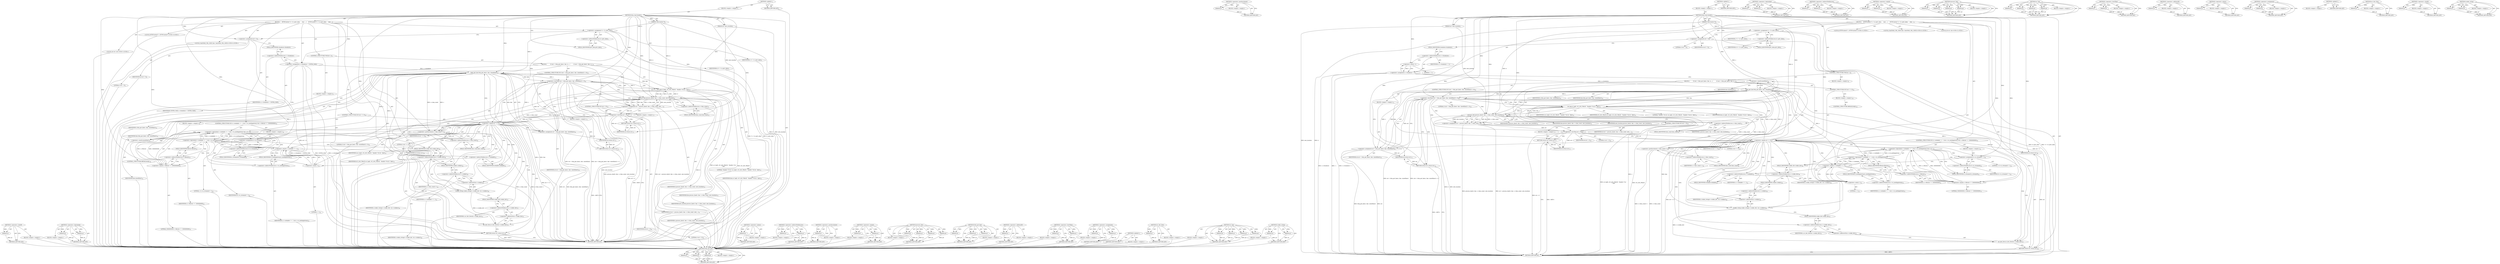 digraph "cookie_string" {
vulnerable_160 [label=<(METHOD,http_get_line)>];
vulnerable_161 [label=<(PARAM,p1)>];
vulnerable_162 [label=<(PARAM,p2)>];
vulnerable_163 [label=<(PARAM,p3)>];
vulnerable_164 [label=<(BLOCK,&lt;empty&gt;,&lt;empty&gt;)>];
vulnerable_165 [label=<(METHOD_RETURN,ANY)>];
vulnerable_189 [label=<(METHOD,&lt;operator&gt;.postIncrement)>];
vulnerable_190 [label=<(PARAM,p1)>];
vulnerable_191 [label=<(BLOCK,&lt;empty&gt;,&lt;empty&gt;)>];
vulnerable_192 [label=<(METHOD_RETURN,ANY)>];
vulnerable_6 [label=<(METHOD,&lt;global&gt;)<SUB>1</SUB>>];
vulnerable_7 [label=<(BLOCK,&lt;empty&gt;,&lt;empty&gt;)<SUB>1</SUB>>];
vulnerable_8 [label=<(METHOD,http_read_header)<SUB>1</SUB>>];
vulnerable_9 [label=<(PARAM,URLContext *h)<SUB>1</SUB>>];
vulnerable_10 [label=<(PARAM,int *new_location)<SUB>1</SUB>>];
vulnerable_11 [label=<(BLOCK,{
    HTTPContext *s = h-&gt;priv_data;
     char ...,{
    HTTPContext *s = h-&gt;priv_data;
     char ...)<SUB>2</SUB>>];
vulnerable_12 [label="<(LOCAL,HTTPContext* s: HTTPContext*)<SUB>3</SUB>>"];
vulnerable_13 [label=<(&lt;operator&gt;.assignment,*s = h-&gt;priv_data)<SUB>3</SUB>>];
vulnerable_14 [label=<(IDENTIFIER,s,*s = h-&gt;priv_data)<SUB>3</SUB>>];
vulnerable_15 [label=<(&lt;operator&gt;.indirectFieldAccess,h-&gt;priv_data)<SUB>3</SUB>>];
vulnerable_16 [label=<(IDENTIFIER,h,*s = h-&gt;priv_data)<SUB>3</SUB>>];
vulnerable_17 [label=<(FIELD_IDENTIFIER,priv_data,priv_data)<SUB>3</SUB>>];
vulnerable_18 [label="<(LOCAL,char[MAX_URL_SIZE] line: char[MAX_URL_SIZE])<SUB>4</SUB>>"];
vulnerable_19 [label="<(LOCAL,int err: int)<SUB>5</SUB>>"];
vulnerable_20 [label=<(&lt;operator&gt;.assignment,err = 0)<SUB>5</SUB>>];
vulnerable_21 [label=<(IDENTIFIER,err,err = 0)<SUB>5</SUB>>];
vulnerable_22 [label=<(LITERAL,0,err = 0)<SUB>5</SUB>>];
vulnerable_23 [label=<(&lt;operator&gt;.assignment,s-&gt;chunksize = -1)<SUB>7</SUB>>];
vulnerable_24 [label=<(&lt;operator&gt;.indirectFieldAccess,s-&gt;chunksize)<SUB>7</SUB>>];
vulnerable_25 [label=<(IDENTIFIER,s,s-&gt;chunksize = -1)<SUB>7</SUB>>];
vulnerable_26 [label=<(FIELD_IDENTIFIER,chunksize,chunksize)<SUB>7</SUB>>];
vulnerable_27 [label=<(&lt;operator&gt;.minus,-1)<SUB>7</SUB>>];
vulnerable_28 [label=<(LITERAL,1,-1)<SUB>7</SUB>>];
vulnerable_29 [label=<(CONTROL_STRUCTURE,FOR,for (;;))<SUB>9</SUB>>];
vulnerable_30 [label=<(BLOCK,&lt;empty&gt;,&lt;empty&gt;)<SUB>9</SUB>>];
vulnerable_31 [label=<(BLOCK,{
         if ((err = http_get_line(s, line, si...,{
         if ((err = http_get_line(s, line, si...)<SUB>9</SUB>>];
vulnerable_32 [label=<(CONTROL_STRUCTURE,IF,if ((err = http_get_line(s, line, sizeof(line))) &lt; 0))<SUB>10</SUB>>];
vulnerable_33 [label=<(&lt;operator&gt;.lessThan,(err = http_get_line(s, line, sizeof(line))) &lt; 0)<SUB>10</SUB>>];
vulnerable_34 [label=<(&lt;operator&gt;.assignment,err = http_get_line(s, line, sizeof(line)))<SUB>10</SUB>>];
vulnerable_35 [label=<(IDENTIFIER,err,err = http_get_line(s, line, sizeof(line)))<SUB>10</SUB>>];
vulnerable_36 [label=<(http_get_line,http_get_line(s, line, sizeof(line)))<SUB>10</SUB>>];
vulnerable_37 [label=<(IDENTIFIER,s,http_get_line(s, line, sizeof(line)))<SUB>10</SUB>>];
vulnerable_38 [label=<(IDENTIFIER,line,http_get_line(s, line, sizeof(line)))<SUB>10</SUB>>];
vulnerable_39 [label=<(&lt;operator&gt;.sizeOf,sizeof(line))<SUB>10</SUB>>];
vulnerable_40 [label=<(IDENTIFIER,line,sizeof(line))<SUB>10</SUB>>];
vulnerable_41 [label=<(LITERAL,0,(err = http_get_line(s, line, sizeof(line))) &lt; 0)<SUB>10</SUB>>];
vulnerable_42 [label=<(BLOCK,&lt;empty&gt;,&lt;empty&gt;)<SUB>11</SUB>>];
vulnerable_43 [label=<(RETURN,return err;,return err;)<SUB>11</SUB>>];
vulnerable_44 [label=<(IDENTIFIER,err,return err;)<SUB>11</SUB>>];
vulnerable_45 [label=<(av_log,av_log(h, AV_LOG_TRACE, &quot;header='%s'\n&quot;, line))<SUB>13</SUB>>];
vulnerable_46 [label=<(IDENTIFIER,h,av_log(h, AV_LOG_TRACE, &quot;header='%s'\n&quot;, line))<SUB>13</SUB>>];
vulnerable_47 [label=<(IDENTIFIER,AV_LOG_TRACE,av_log(h, AV_LOG_TRACE, &quot;header='%s'\n&quot;, line))<SUB>13</SUB>>];
vulnerable_48 [label=<(LITERAL,&quot;header='%s'\n&quot;,av_log(h, AV_LOG_TRACE, &quot;header='%s'\n&quot;, line))<SUB>13</SUB>>];
vulnerable_49 [label=<(IDENTIFIER,line,av_log(h, AV_LOG_TRACE, &quot;header='%s'\n&quot;, line))<SUB>13</SUB>>];
vulnerable_50 [label=<(&lt;operator&gt;.assignment,err = process_line(h, line, s-&gt;line_count, new_...)<SUB>15</SUB>>];
vulnerable_51 [label=<(IDENTIFIER,err,err = process_line(h, line, s-&gt;line_count, new_...)<SUB>15</SUB>>];
vulnerable_52 [label=<(process_line,process_line(h, line, s-&gt;line_count, new_location))<SUB>15</SUB>>];
vulnerable_53 [label=<(IDENTIFIER,h,process_line(h, line, s-&gt;line_count, new_location))<SUB>15</SUB>>];
vulnerable_54 [label=<(IDENTIFIER,line,process_line(h, line, s-&gt;line_count, new_location))<SUB>15</SUB>>];
vulnerable_55 [label=<(&lt;operator&gt;.indirectFieldAccess,s-&gt;line_count)<SUB>15</SUB>>];
vulnerable_56 [label=<(IDENTIFIER,s,process_line(h, line, s-&gt;line_count, new_location))<SUB>15</SUB>>];
vulnerable_57 [label=<(FIELD_IDENTIFIER,line_count,line_count)<SUB>15</SUB>>];
vulnerable_58 [label=<(IDENTIFIER,new_location,process_line(h, line, s-&gt;line_count, new_location))<SUB>15</SUB>>];
vulnerable_59 [label=<(CONTROL_STRUCTURE,IF,if (err &lt; 0))<SUB>16</SUB>>];
vulnerable_60 [label=<(&lt;operator&gt;.lessThan,err &lt; 0)<SUB>16</SUB>>];
vulnerable_61 [label=<(IDENTIFIER,err,err &lt; 0)<SUB>16</SUB>>];
vulnerable_62 [label=<(LITERAL,0,err &lt; 0)<SUB>16</SUB>>];
vulnerable_63 [label=<(BLOCK,&lt;empty&gt;,&lt;empty&gt;)<SUB>17</SUB>>];
vulnerable_64 [label=<(RETURN,return err;,return err;)<SUB>17</SUB>>];
vulnerable_65 [label=<(IDENTIFIER,err,return err;)<SUB>17</SUB>>];
vulnerable_66 [label=<(CONTROL_STRUCTURE,IF,if (err == 0))<SUB>18</SUB>>];
vulnerable_67 [label=<(&lt;operator&gt;.equals,err == 0)<SUB>18</SUB>>];
vulnerable_68 [label=<(IDENTIFIER,err,err == 0)<SUB>18</SUB>>];
vulnerable_69 [label=<(LITERAL,0,err == 0)<SUB>18</SUB>>];
vulnerable_70 [label=<(BLOCK,&lt;empty&gt;,&lt;empty&gt;)<SUB>19</SUB>>];
vulnerable_71 [label=<(CONTROL_STRUCTURE,BREAK,break;)<SUB>19</SUB>>];
vulnerable_72 [label=<(&lt;operator&gt;.postIncrement,s-&gt;line_count++)<SUB>20</SUB>>];
vulnerable_73 [label=<(&lt;operator&gt;.indirectFieldAccess,s-&gt;line_count)<SUB>20</SUB>>];
vulnerable_74 [label=<(IDENTIFIER,s,s-&gt;line_count++)<SUB>20</SUB>>];
vulnerable_75 [label=<(FIELD_IDENTIFIER,line_count,line_count)<SUB>20</SUB>>];
vulnerable_76 [label=<(CONTROL_STRUCTURE,IF,if (s-&gt;seekable == -1 &amp;&amp; s-&gt;is_mediagateway &amp;&amp; s-&gt;filesize == 2000000000))<SUB>23</SUB>>];
vulnerable_77 [label=<(&lt;operator&gt;.logicalAnd,s-&gt;seekable == -1 &amp;&amp; s-&gt;is_mediagateway &amp;&amp; s-&gt;f...)<SUB>23</SUB>>];
vulnerable_78 [label=<(&lt;operator&gt;.logicalAnd,s-&gt;seekable == -1 &amp;&amp; s-&gt;is_mediagateway)<SUB>23</SUB>>];
vulnerable_79 [label=<(&lt;operator&gt;.equals,s-&gt;seekable == -1)<SUB>23</SUB>>];
vulnerable_80 [label=<(&lt;operator&gt;.indirectFieldAccess,s-&gt;seekable)<SUB>23</SUB>>];
vulnerable_81 [label=<(IDENTIFIER,s,s-&gt;seekable == -1)<SUB>23</SUB>>];
vulnerable_82 [label=<(FIELD_IDENTIFIER,seekable,seekable)<SUB>23</SUB>>];
vulnerable_83 [label=<(&lt;operator&gt;.minus,-1)<SUB>23</SUB>>];
vulnerable_84 [label=<(LITERAL,1,-1)<SUB>23</SUB>>];
vulnerable_85 [label=<(&lt;operator&gt;.indirectFieldAccess,s-&gt;is_mediagateway)<SUB>23</SUB>>];
vulnerable_86 [label=<(IDENTIFIER,s,s-&gt;seekable == -1 &amp;&amp; s-&gt;is_mediagateway)<SUB>23</SUB>>];
vulnerable_87 [label=<(FIELD_IDENTIFIER,is_mediagateway,is_mediagateway)<SUB>23</SUB>>];
vulnerable_88 [label=<(&lt;operator&gt;.equals,s-&gt;filesize == 2000000000)<SUB>23</SUB>>];
vulnerable_89 [label=<(&lt;operator&gt;.indirectFieldAccess,s-&gt;filesize)<SUB>23</SUB>>];
vulnerable_90 [label=<(IDENTIFIER,s,s-&gt;filesize == 2000000000)<SUB>23</SUB>>];
vulnerable_91 [label=<(FIELD_IDENTIFIER,filesize,filesize)<SUB>23</SUB>>];
vulnerable_92 [label=<(LITERAL,2000000000,s-&gt;filesize == 2000000000)<SUB>23</SUB>>];
vulnerable_93 [label=<(BLOCK,&lt;empty&gt;,&lt;empty&gt;)<SUB>24</SUB>>];
vulnerable_94 [label=<(&lt;operator&gt;.assignment,h-&gt;is_streamed = 1)<SUB>24</SUB>>];
vulnerable_95 [label=<(&lt;operator&gt;.indirectFieldAccess,h-&gt;is_streamed)<SUB>24</SUB>>];
vulnerable_96 [label=<(IDENTIFIER,h,h-&gt;is_streamed = 1)<SUB>24</SUB>>];
vulnerable_97 [label=<(FIELD_IDENTIFIER,is_streamed,is_streamed)<SUB>24</SUB>>];
vulnerable_98 [label=<(LITERAL,1,h-&gt;is_streamed = 1)<SUB>24</SUB>>];
vulnerable_99 [label=<(cookie_string,cookie_string(s-&gt;cookie_dict, &amp;s-&gt;cookies))<SUB>26</SUB>>];
vulnerable_100 [label=<(&lt;operator&gt;.indirectFieldAccess,s-&gt;cookie_dict)<SUB>26</SUB>>];
vulnerable_101 [label=<(IDENTIFIER,s,cookie_string(s-&gt;cookie_dict, &amp;s-&gt;cookies))<SUB>26</SUB>>];
vulnerable_102 [label=<(FIELD_IDENTIFIER,cookie_dict,cookie_dict)<SUB>26</SUB>>];
vulnerable_103 [label=<(&lt;operator&gt;.addressOf,&amp;s-&gt;cookies)<SUB>26</SUB>>];
vulnerable_104 [label=<(&lt;operator&gt;.indirectFieldAccess,s-&gt;cookies)<SUB>26</SUB>>];
vulnerable_105 [label=<(IDENTIFIER,s,cookie_string(s-&gt;cookie_dict, &amp;s-&gt;cookies))<SUB>26</SUB>>];
vulnerable_106 [label=<(FIELD_IDENTIFIER,cookies,cookies)<SUB>26</SUB>>];
vulnerable_107 [label=<(av_dict_free,av_dict_free(&amp;s-&gt;cookie_dict))<SUB>27</SUB>>];
vulnerable_108 [label=<(&lt;operator&gt;.addressOf,&amp;s-&gt;cookie_dict)<SUB>27</SUB>>];
vulnerable_109 [label=<(&lt;operator&gt;.indirectFieldAccess,s-&gt;cookie_dict)<SUB>27</SUB>>];
vulnerable_110 [label=<(IDENTIFIER,s,av_dict_free(&amp;s-&gt;cookie_dict))<SUB>27</SUB>>];
vulnerable_111 [label=<(FIELD_IDENTIFIER,cookie_dict,cookie_dict)<SUB>27</SUB>>];
vulnerable_112 [label=<(RETURN,return err;,return err;)<SUB>29</SUB>>];
vulnerable_113 [label=<(IDENTIFIER,err,return err;)<SUB>29</SUB>>];
vulnerable_114 [label=<(METHOD_RETURN,int)<SUB>1</SUB>>];
vulnerable_116 [label=<(METHOD_RETURN,ANY)<SUB>1</SUB>>];
vulnerable_193 [label=<(METHOD,&lt;operator&gt;.logicalAnd)>];
vulnerable_194 [label=<(PARAM,p1)>];
vulnerable_195 [label=<(PARAM,p2)>];
vulnerable_196 [label=<(BLOCK,&lt;empty&gt;,&lt;empty&gt;)>];
vulnerable_197 [label=<(METHOD_RETURN,ANY)>];
vulnerable_146 [label=<(METHOD,&lt;operator&gt;.indirectFieldAccess)>];
vulnerable_147 [label=<(PARAM,p1)>];
vulnerable_148 [label=<(PARAM,p2)>];
vulnerable_149 [label=<(BLOCK,&lt;empty&gt;,&lt;empty&gt;)>];
vulnerable_150 [label=<(METHOD_RETURN,ANY)>];
vulnerable_184 [label=<(METHOD,&lt;operator&gt;.equals)>];
vulnerable_185 [label=<(PARAM,p1)>];
vulnerable_186 [label=<(PARAM,p2)>];
vulnerable_187 [label=<(BLOCK,&lt;empty&gt;,&lt;empty&gt;)>];
vulnerable_188 [label=<(METHOD_RETURN,ANY)>];
vulnerable_177 [label=<(METHOD,process_line)>];
vulnerable_178 [label=<(PARAM,p1)>];
vulnerable_179 [label=<(PARAM,p2)>];
vulnerable_180 [label=<(PARAM,p3)>];
vulnerable_181 [label=<(PARAM,p4)>];
vulnerable_182 [label=<(BLOCK,&lt;empty&gt;,&lt;empty&gt;)>];
vulnerable_183 [label=<(METHOD_RETURN,ANY)>];
vulnerable_170 [label=<(METHOD,av_log)>];
vulnerable_171 [label=<(PARAM,p1)>];
vulnerable_172 [label=<(PARAM,p2)>];
vulnerable_173 [label=<(PARAM,p3)>];
vulnerable_174 [label=<(PARAM,p4)>];
vulnerable_175 [label=<(BLOCK,&lt;empty&gt;,&lt;empty&gt;)>];
vulnerable_176 [label=<(METHOD_RETURN,ANY)>];
vulnerable_155 [label=<(METHOD,&lt;operator&gt;.lessThan)>];
vulnerable_156 [label=<(PARAM,p1)>];
vulnerable_157 [label=<(PARAM,p2)>];
vulnerable_158 [label=<(BLOCK,&lt;empty&gt;,&lt;empty&gt;)>];
vulnerable_159 [label=<(METHOD_RETURN,ANY)>];
vulnerable_203 [label=<(METHOD,&lt;operator&gt;.addressOf)>];
vulnerable_204 [label=<(PARAM,p1)>];
vulnerable_205 [label=<(BLOCK,&lt;empty&gt;,&lt;empty&gt;)>];
vulnerable_206 [label=<(METHOD_RETURN,ANY)>];
vulnerable_151 [label=<(METHOD,&lt;operator&gt;.minus)>];
vulnerable_152 [label=<(PARAM,p1)>];
vulnerable_153 [label=<(BLOCK,&lt;empty&gt;,&lt;empty&gt;)>];
vulnerable_154 [label=<(METHOD_RETURN,ANY)>];
vulnerable_141 [label=<(METHOD,&lt;operator&gt;.assignment)>];
vulnerable_142 [label=<(PARAM,p1)>];
vulnerable_143 [label=<(PARAM,p2)>];
vulnerable_144 [label=<(BLOCK,&lt;empty&gt;,&lt;empty&gt;)>];
vulnerable_145 [label=<(METHOD_RETURN,ANY)>];
vulnerable_135 [label=<(METHOD,&lt;global&gt;)<SUB>1</SUB>>];
vulnerable_136 [label=<(BLOCK,&lt;empty&gt;,&lt;empty&gt;)>];
vulnerable_137 [label=<(METHOD_RETURN,ANY)>];
vulnerable_207 [label=<(METHOD,av_dict_free)>];
vulnerable_208 [label=<(PARAM,p1)>];
vulnerable_209 [label=<(BLOCK,&lt;empty&gt;,&lt;empty&gt;)>];
vulnerable_210 [label=<(METHOD_RETURN,ANY)>];
vulnerable_166 [label=<(METHOD,&lt;operator&gt;.sizeOf)>];
vulnerable_167 [label=<(PARAM,p1)>];
vulnerable_168 [label=<(BLOCK,&lt;empty&gt;,&lt;empty&gt;)>];
vulnerable_169 [label=<(METHOD_RETURN,ANY)>];
vulnerable_198 [label=<(METHOD,cookie_string)>];
vulnerable_199 [label=<(PARAM,p1)>];
vulnerable_200 [label=<(PARAM,p2)>];
vulnerable_201 [label=<(BLOCK,&lt;empty&gt;,&lt;empty&gt;)>];
vulnerable_202 [label=<(METHOD_RETURN,ANY)>];
fixed_161 [label=<(METHOD,&lt;operator&gt;.sizeOf)>];
fixed_162 [label=<(PARAM,p1)>];
fixed_163 [label=<(BLOCK,&lt;empty&gt;,&lt;empty&gt;)>];
fixed_164 [label=<(METHOD_RETURN,ANY)>];
fixed_188 [label=<(METHOD,&lt;operator&gt;.logicalAnd)>];
fixed_189 [label=<(PARAM,p1)>];
fixed_190 [label=<(PARAM,p2)>];
fixed_191 [label=<(BLOCK,&lt;empty&gt;,&lt;empty&gt;)>];
fixed_192 [label=<(METHOD_RETURN,ANY)>];
fixed_6 [label=<(METHOD,&lt;global&gt;)<SUB>1</SUB>>];
fixed_7 [label=<(BLOCK,&lt;empty&gt;,&lt;empty&gt;)<SUB>1</SUB>>];
fixed_8 [label=<(METHOD,http_read_header)<SUB>1</SUB>>];
fixed_9 [label=<(PARAM,URLContext *h)<SUB>1</SUB>>];
fixed_10 [label=<(PARAM,int *new_location)<SUB>1</SUB>>];
fixed_11 [label=<(BLOCK,{
    HTTPContext *s = h-&gt;priv_data;
     char ...,{
    HTTPContext *s = h-&gt;priv_data;
     char ...)<SUB>2</SUB>>];
fixed_12 [label="<(LOCAL,HTTPContext* s: HTTPContext*)<SUB>3</SUB>>"];
fixed_13 [label=<(&lt;operator&gt;.assignment,*s = h-&gt;priv_data)<SUB>3</SUB>>];
fixed_14 [label=<(IDENTIFIER,s,*s = h-&gt;priv_data)<SUB>3</SUB>>];
fixed_15 [label=<(&lt;operator&gt;.indirectFieldAccess,h-&gt;priv_data)<SUB>3</SUB>>];
fixed_16 [label=<(IDENTIFIER,h,*s = h-&gt;priv_data)<SUB>3</SUB>>];
fixed_17 [label=<(FIELD_IDENTIFIER,priv_data,priv_data)<SUB>3</SUB>>];
fixed_18 [label="<(LOCAL,char[MAX_URL_SIZE] line: char[MAX_URL_SIZE])<SUB>4</SUB>>"];
fixed_19 [label="<(LOCAL,int err: int)<SUB>5</SUB>>"];
fixed_20 [label=<(&lt;operator&gt;.assignment,err = 0)<SUB>5</SUB>>];
fixed_21 [label=<(IDENTIFIER,err,err = 0)<SUB>5</SUB>>];
fixed_22 [label=<(LITERAL,0,err = 0)<SUB>5</SUB>>];
fixed_23 [label=<(&lt;operator&gt;.assignment,s-&gt;chunksize = UINT64_MAX)<SUB>7</SUB>>];
fixed_24 [label=<(&lt;operator&gt;.indirectFieldAccess,s-&gt;chunksize)<SUB>7</SUB>>];
fixed_25 [label=<(IDENTIFIER,s,s-&gt;chunksize = UINT64_MAX)<SUB>7</SUB>>];
fixed_26 [label=<(FIELD_IDENTIFIER,chunksize,chunksize)<SUB>7</SUB>>];
fixed_27 [label=<(IDENTIFIER,UINT64_MAX,s-&gt;chunksize = UINT64_MAX)<SUB>7</SUB>>];
fixed_28 [label=<(CONTROL_STRUCTURE,FOR,for (;;))<SUB>9</SUB>>];
fixed_29 [label=<(BLOCK,&lt;empty&gt;,&lt;empty&gt;)<SUB>9</SUB>>];
fixed_30 [label=<(BLOCK,{
         if ((err = http_get_line(s, line, si...,{
         if ((err = http_get_line(s, line, si...)<SUB>9</SUB>>];
fixed_31 [label=<(CONTROL_STRUCTURE,IF,if ((err = http_get_line(s, line, sizeof(line))) &lt; 0))<SUB>10</SUB>>];
fixed_32 [label=<(&lt;operator&gt;.lessThan,(err = http_get_line(s, line, sizeof(line))) &lt; 0)<SUB>10</SUB>>];
fixed_33 [label=<(&lt;operator&gt;.assignment,err = http_get_line(s, line, sizeof(line)))<SUB>10</SUB>>];
fixed_34 [label=<(IDENTIFIER,err,err = http_get_line(s, line, sizeof(line)))<SUB>10</SUB>>];
fixed_35 [label=<(http_get_line,http_get_line(s, line, sizeof(line)))<SUB>10</SUB>>];
fixed_36 [label=<(IDENTIFIER,s,http_get_line(s, line, sizeof(line)))<SUB>10</SUB>>];
fixed_37 [label=<(IDENTIFIER,line,http_get_line(s, line, sizeof(line)))<SUB>10</SUB>>];
fixed_38 [label=<(&lt;operator&gt;.sizeOf,sizeof(line))<SUB>10</SUB>>];
fixed_39 [label=<(IDENTIFIER,line,sizeof(line))<SUB>10</SUB>>];
fixed_40 [label=<(LITERAL,0,(err = http_get_line(s, line, sizeof(line))) &lt; 0)<SUB>10</SUB>>];
fixed_41 [label=<(BLOCK,&lt;empty&gt;,&lt;empty&gt;)<SUB>11</SUB>>];
fixed_42 [label=<(RETURN,return err;,return err;)<SUB>11</SUB>>];
fixed_43 [label=<(IDENTIFIER,err,return err;)<SUB>11</SUB>>];
fixed_44 [label=<(av_log,av_log(h, AV_LOG_TRACE, &quot;header='%s'\n&quot;, line))<SUB>13</SUB>>];
fixed_45 [label=<(IDENTIFIER,h,av_log(h, AV_LOG_TRACE, &quot;header='%s'\n&quot;, line))<SUB>13</SUB>>];
fixed_46 [label=<(IDENTIFIER,AV_LOG_TRACE,av_log(h, AV_LOG_TRACE, &quot;header='%s'\n&quot;, line))<SUB>13</SUB>>];
fixed_47 [label=<(LITERAL,&quot;header='%s'\n&quot;,av_log(h, AV_LOG_TRACE, &quot;header='%s'\n&quot;, line))<SUB>13</SUB>>];
fixed_48 [label=<(IDENTIFIER,line,av_log(h, AV_LOG_TRACE, &quot;header='%s'\n&quot;, line))<SUB>13</SUB>>];
fixed_49 [label=<(&lt;operator&gt;.assignment,err = process_line(h, line, s-&gt;line_count, new_...)<SUB>15</SUB>>];
fixed_50 [label=<(IDENTIFIER,err,err = process_line(h, line, s-&gt;line_count, new_...)<SUB>15</SUB>>];
fixed_51 [label=<(process_line,process_line(h, line, s-&gt;line_count, new_location))<SUB>15</SUB>>];
fixed_52 [label=<(IDENTIFIER,h,process_line(h, line, s-&gt;line_count, new_location))<SUB>15</SUB>>];
fixed_53 [label=<(IDENTIFIER,line,process_line(h, line, s-&gt;line_count, new_location))<SUB>15</SUB>>];
fixed_54 [label=<(&lt;operator&gt;.indirectFieldAccess,s-&gt;line_count)<SUB>15</SUB>>];
fixed_55 [label=<(IDENTIFIER,s,process_line(h, line, s-&gt;line_count, new_location))<SUB>15</SUB>>];
fixed_56 [label=<(FIELD_IDENTIFIER,line_count,line_count)<SUB>15</SUB>>];
fixed_57 [label=<(IDENTIFIER,new_location,process_line(h, line, s-&gt;line_count, new_location))<SUB>15</SUB>>];
fixed_58 [label=<(CONTROL_STRUCTURE,IF,if (err &lt; 0))<SUB>16</SUB>>];
fixed_59 [label=<(&lt;operator&gt;.lessThan,err &lt; 0)<SUB>16</SUB>>];
fixed_60 [label=<(IDENTIFIER,err,err &lt; 0)<SUB>16</SUB>>];
fixed_61 [label=<(LITERAL,0,err &lt; 0)<SUB>16</SUB>>];
fixed_62 [label=<(BLOCK,&lt;empty&gt;,&lt;empty&gt;)<SUB>17</SUB>>];
fixed_63 [label=<(RETURN,return err;,return err;)<SUB>17</SUB>>];
fixed_64 [label=<(IDENTIFIER,err,return err;)<SUB>17</SUB>>];
fixed_65 [label=<(CONTROL_STRUCTURE,IF,if (err == 0))<SUB>18</SUB>>];
fixed_66 [label=<(&lt;operator&gt;.equals,err == 0)<SUB>18</SUB>>];
fixed_67 [label=<(IDENTIFIER,err,err == 0)<SUB>18</SUB>>];
fixed_68 [label=<(LITERAL,0,err == 0)<SUB>18</SUB>>];
fixed_69 [label=<(BLOCK,&lt;empty&gt;,&lt;empty&gt;)<SUB>19</SUB>>];
fixed_70 [label=<(CONTROL_STRUCTURE,BREAK,break;)<SUB>19</SUB>>];
fixed_71 [label=<(&lt;operator&gt;.postIncrement,s-&gt;line_count++)<SUB>20</SUB>>];
fixed_72 [label=<(&lt;operator&gt;.indirectFieldAccess,s-&gt;line_count)<SUB>20</SUB>>];
fixed_73 [label=<(IDENTIFIER,s,s-&gt;line_count++)<SUB>20</SUB>>];
fixed_74 [label=<(FIELD_IDENTIFIER,line_count,line_count)<SUB>20</SUB>>];
fixed_75 [label=<(CONTROL_STRUCTURE,IF,if (s-&gt;seekable == -1 &amp;&amp; s-&gt;is_mediagateway &amp;&amp; s-&gt;filesize == 2000000000))<SUB>23</SUB>>];
fixed_76 [label=<(&lt;operator&gt;.logicalAnd,s-&gt;seekable == -1 &amp;&amp; s-&gt;is_mediagateway &amp;&amp; s-&gt;f...)<SUB>23</SUB>>];
fixed_77 [label=<(&lt;operator&gt;.logicalAnd,s-&gt;seekable == -1 &amp;&amp; s-&gt;is_mediagateway)<SUB>23</SUB>>];
fixed_78 [label=<(&lt;operator&gt;.equals,s-&gt;seekable == -1)<SUB>23</SUB>>];
fixed_79 [label=<(&lt;operator&gt;.indirectFieldAccess,s-&gt;seekable)<SUB>23</SUB>>];
fixed_80 [label=<(IDENTIFIER,s,s-&gt;seekable == -1)<SUB>23</SUB>>];
fixed_81 [label=<(FIELD_IDENTIFIER,seekable,seekable)<SUB>23</SUB>>];
fixed_82 [label=<(&lt;operator&gt;.minus,-1)<SUB>23</SUB>>];
fixed_83 [label=<(LITERAL,1,-1)<SUB>23</SUB>>];
fixed_84 [label=<(&lt;operator&gt;.indirectFieldAccess,s-&gt;is_mediagateway)<SUB>23</SUB>>];
fixed_85 [label=<(IDENTIFIER,s,s-&gt;seekable == -1 &amp;&amp; s-&gt;is_mediagateway)<SUB>23</SUB>>];
fixed_86 [label=<(FIELD_IDENTIFIER,is_mediagateway,is_mediagateway)<SUB>23</SUB>>];
fixed_87 [label=<(&lt;operator&gt;.equals,s-&gt;filesize == 2000000000)<SUB>23</SUB>>];
fixed_88 [label=<(&lt;operator&gt;.indirectFieldAccess,s-&gt;filesize)<SUB>23</SUB>>];
fixed_89 [label=<(IDENTIFIER,s,s-&gt;filesize == 2000000000)<SUB>23</SUB>>];
fixed_90 [label=<(FIELD_IDENTIFIER,filesize,filesize)<SUB>23</SUB>>];
fixed_91 [label=<(LITERAL,2000000000,s-&gt;filesize == 2000000000)<SUB>23</SUB>>];
fixed_92 [label=<(BLOCK,&lt;empty&gt;,&lt;empty&gt;)<SUB>24</SUB>>];
fixed_93 [label=<(&lt;operator&gt;.assignment,h-&gt;is_streamed = 1)<SUB>24</SUB>>];
fixed_94 [label=<(&lt;operator&gt;.indirectFieldAccess,h-&gt;is_streamed)<SUB>24</SUB>>];
fixed_95 [label=<(IDENTIFIER,h,h-&gt;is_streamed = 1)<SUB>24</SUB>>];
fixed_96 [label=<(FIELD_IDENTIFIER,is_streamed,is_streamed)<SUB>24</SUB>>];
fixed_97 [label=<(LITERAL,1,h-&gt;is_streamed = 1)<SUB>24</SUB>>];
fixed_98 [label=<(cookie_string,cookie_string(s-&gt;cookie_dict, &amp;s-&gt;cookies))<SUB>26</SUB>>];
fixed_99 [label=<(&lt;operator&gt;.indirectFieldAccess,s-&gt;cookie_dict)<SUB>26</SUB>>];
fixed_100 [label=<(IDENTIFIER,s,cookie_string(s-&gt;cookie_dict, &amp;s-&gt;cookies))<SUB>26</SUB>>];
fixed_101 [label=<(FIELD_IDENTIFIER,cookie_dict,cookie_dict)<SUB>26</SUB>>];
fixed_102 [label=<(&lt;operator&gt;.addressOf,&amp;s-&gt;cookies)<SUB>26</SUB>>];
fixed_103 [label=<(&lt;operator&gt;.indirectFieldAccess,s-&gt;cookies)<SUB>26</SUB>>];
fixed_104 [label=<(IDENTIFIER,s,cookie_string(s-&gt;cookie_dict, &amp;s-&gt;cookies))<SUB>26</SUB>>];
fixed_105 [label=<(FIELD_IDENTIFIER,cookies,cookies)<SUB>26</SUB>>];
fixed_106 [label=<(av_dict_free,av_dict_free(&amp;s-&gt;cookie_dict))<SUB>27</SUB>>];
fixed_107 [label=<(&lt;operator&gt;.addressOf,&amp;s-&gt;cookie_dict)<SUB>27</SUB>>];
fixed_108 [label=<(&lt;operator&gt;.indirectFieldAccess,s-&gt;cookie_dict)<SUB>27</SUB>>];
fixed_109 [label=<(IDENTIFIER,s,av_dict_free(&amp;s-&gt;cookie_dict))<SUB>27</SUB>>];
fixed_110 [label=<(FIELD_IDENTIFIER,cookie_dict,cookie_dict)<SUB>27</SUB>>];
fixed_111 [label=<(RETURN,return err;,return err;)<SUB>29</SUB>>];
fixed_112 [label=<(IDENTIFIER,err,return err;)<SUB>29</SUB>>];
fixed_113 [label=<(METHOD_RETURN,int)<SUB>1</SUB>>];
fixed_115 [label=<(METHOD_RETURN,ANY)<SUB>1</SUB>>];
fixed_193 [label=<(METHOD,&lt;operator&gt;.minus)>];
fixed_194 [label=<(PARAM,p1)>];
fixed_195 [label=<(BLOCK,&lt;empty&gt;,&lt;empty&gt;)>];
fixed_196 [label=<(METHOD_RETURN,ANY)>];
fixed_145 [label=<(METHOD,&lt;operator&gt;.indirectFieldAccess)>];
fixed_146 [label=<(PARAM,p1)>];
fixed_147 [label=<(PARAM,p2)>];
fixed_148 [label=<(BLOCK,&lt;empty&gt;,&lt;empty&gt;)>];
fixed_149 [label=<(METHOD_RETURN,ANY)>];
fixed_184 [label=<(METHOD,&lt;operator&gt;.postIncrement)>];
fixed_185 [label=<(PARAM,p1)>];
fixed_186 [label=<(BLOCK,&lt;empty&gt;,&lt;empty&gt;)>];
fixed_187 [label=<(METHOD_RETURN,ANY)>];
fixed_179 [label=<(METHOD,&lt;operator&gt;.equals)>];
fixed_180 [label=<(PARAM,p1)>];
fixed_181 [label=<(PARAM,p2)>];
fixed_182 [label=<(BLOCK,&lt;empty&gt;,&lt;empty&gt;)>];
fixed_183 [label=<(METHOD_RETURN,ANY)>];
fixed_172 [label=<(METHOD,process_line)>];
fixed_173 [label=<(PARAM,p1)>];
fixed_174 [label=<(PARAM,p2)>];
fixed_175 [label=<(PARAM,p3)>];
fixed_176 [label=<(PARAM,p4)>];
fixed_177 [label=<(BLOCK,&lt;empty&gt;,&lt;empty&gt;)>];
fixed_178 [label=<(METHOD_RETURN,ANY)>];
fixed_155 [label=<(METHOD,http_get_line)>];
fixed_156 [label=<(PARAM,p1)>];
fixed_157 [label=<(PARAM,p2)>];
fixed_158 [label=<(PARAM,p3)>];
fixed_159 [label=<(BLOCK,&lt;empty&gt;,&lt;empty&gt;)>];
fixed_160 [label=<(METHOD_RETURN,ANY)>];
fixed_202 [label=<(METHOD,&lt;operator&gt;.addressOf)>];
fixed_203 [label=<(PARAM,p1)>];
fixed_204 [label=<(BLOCK,&lt;empty&gt;,&lt;empty&gt;)>];
fixed_205 [label=<(METHOD_RETURN,ANY)>];
fixed_150 [label=<(METHOD,&lt;operator&gt;.lessThan)>];
fixed_151 [label=<(PARAM,p1)>];
fixed_152 [label=<(PARAM,p2)>];
fixed_153 [label=<(BLOCK,&lt;empty&gt;,&lt;empty&gt;)>];
fixed_154 [label=<(METHOD_RETURN,ANY)>];
fixed_140 [label=<(METHOD,&lt;operator&gt;.assignment)>];
fixed_141 [label=<(PARAM,p1)>];
fixed_142 [label=<(PARAM,p2)>];
fixed_143 [label=<(BLOCK,&lt;empty&gt;,&lt;empty&gt;)>];
fixed_144 [label=<(METHOD_RETURN,ANY)>];
fixed_134 [label=<(METHOD,&lt;global&gt;)<SUB>1</SUB>>];
fixed_135 [label=<(BLOCK,&lt;empty&gt;,&lt;empty&gt;)>];
fixed_136 [label=<(METHOD_RETURN,ANY)>];
fixed_206 [label=<(METHOD,av_dict_free)>];
fixed_207 [label=<(PARAM,p1)>];
fixed_208 [label=<(BLOCK,&lt;empty&gt;,&lt;empty&gt;)>];
fixed_209 [label=<(METHOD_RETURN,ANY)>];
fixed_165 [label=<(METHOD,av_log)>];
fixed_166 [label=<(PARAM,p1)>];
fixed_167 [label=<(PARAM,p2)>];
fixed_168 [label=<(PARAM,p3)>];
fixed_169 [label=<(PARAM,p4)>];
fixed_170 [label=<(BLOCK,&lt;empty&gt;,&lt;empty&gt;)>];
fixed_171 [label=<(METHOD_RETURN,ANY)>];
fixed_197 [label=<(METHOD,cookie_string)>];
fixed_198 [label=<(PARAM,p1)>];
fixed_199 [label=<(PARAM,p2)>];
fixed_200 [label=<(BLOCK,&lt;empty&gt;,&lt;empty&gt;)>];
fixed_201 [label=<(METHOD_RETURN,ANY)>];
vulnerable_160 -> vulnerable_161  [key=0, label="AST: "];
vulnerable_160 -> vulnerable_161  [key=1, label="DDG: "];
vulnerable_160 -> vulnerable_164  [key=0, label="AST: "];
vulnerable_160 -> vulnerable_162  [key=0, label="AST: "];
vulnerable_160 -> vulnerable_162  [key=1, label="DDG: "];
vulnerable_160 -> vulnerable_165  [key=0, label="AST: "];
vulnerable_160 -> vulnerable_165  [key=1, label="CFG: "];
vulnerable_160 -> vulnerable_163  [key=0, label="AST: "];
vulnerable_160 -> vulnerable_163  [key=1, label="DDG: "];
vulnerable_161 -> vulnerable_165  [key=0, label="DDG: p1"];
vulnerable_162 -> vulnerable_165  [key=0, label="DDG: p2"];
vulnerable_163 -> vulnerable_165  [key=0, label="DDG: p3"];
vulnerable_189 -> vulnerable_190  [key=0, label="AST: "];
vulnerable_189 -> vulnerable_190  [key=1, label="DDG: "];
vulnerable_189 -> vulnerable_191  [key=0, label="AST: "];
vulnerable_189 -> vulnerable_192  [key=0, label="AST: "];
vulnerable_189 -> vulnerable_192  [key=1, label="CFG: "];
vulnerable_190 -> vulnerable_192  [key=0, label="DDG: p1"];
vulnerable_6 -> vulnerable_7  [key=0, label="AST: "];
vulnerable_6 -> vulnerable_116  [key=0, label="AST: "];
vulnerable_6 -> vulnerable_116  [key=1, label="CFG: "];
vulnerable_7 -> vulnerable_8  [key=0, label="AST: "];
vulnerable_8 -> vulnerable_9  [key=0, label="AST: "];
vulnerable_8 -> vulnerable_9  [key=1, label="DDG: "];
vulnerable_8 -> vulnerable_10  [key=0, label="AST: "];
vulnerable_8 -> vulnerable_10  [key=1, label="DDG: "];
vulnerable_8 -> vulnerable_11  [key=0, label="AST: "];
vulnerable_8 -> vulnerable_114  [key=0, label="AST: "];
vulnerable_8 -> vulnerable_17  [key=0, label="CFG: "];
vulnerable_8 -> vulnerable_20  [key=0, label="DDG: "];
vulnerable_8 -> vulnerable_113  [key=0, label="DDG: "];
vulnerable_8 -> vulnerable_27  [key=0, label="DDG: "];
vulnerable_8 -> vulnerable_94  [key=0, label="DDG: "];
vulnerable_8 -> vulnerable_45  [key=0, label="DDG: "];
vulnerable_8 -> vulnerable_88  [key=0, label="DDG: "];
vulnerable_8 -> vulnerable_33  [key=0, label="DDG: "];
vulnerable_8 -> vulnerable_52  [key=0, label="DDG: "];
vulnerable_8 -> vulnerable_60  [key=0, label="DDG: "];
vulnerable_8 -> vulnerable_67  [key=0, label="DDG: "];
vulnerable_8 -> vulnerable_44  [key=0, label="DDG: "];
vulnerable_8 -> vulnerable_65  [key=0, label="DDG: "];
vulnerable_8 -> vulnerable_83  [key=0, label="DDG: "];
vulnerable_8 -> vulnerable_36  [key=0, label="DDG: "];
vulnerable_9 -> vulnerable_114  [key=0, label="DDG: h"];
vulnerable_9 -> vulnerable_13  [key=0, label="DDG: h"];
vulnerable_9 -> vulnerable_45  [key=0, label="DDG: h"];
vulnerable_9 -> vulnerable_52  [key=0, label="DDG: h"];
vulnerable_10 -> vulnerable_114  [key=0, label="DDG: new_location"];
vulnerable_10 -> vulnerable_52  [key=0, label="DDG: new_location"];
vulnerable_11 -> vulnerable_12  [key=0, label="AST: "];
vulnerable_11 -> vulnerable_13  [key=0, label="AST: "];
vulnerable_11 -> vulnerable_18  [key=0, label="AST: "];
vulnerable_11 -> vulnerable_19  [key=0, label="AST: "];
vulnerable_11 -> vulnerable_20  [key=0, label="AST: "];
vulnerable_11 -> vulnerable_23  [key=0, label="AST: "];
vulnerable_11 -> vulnerable_29  [key=0, label="AST: "];
vulnerable_11 -> vulnerable_76  [key=0, label="AST: "];
vulnerable_11 -> vulnerable_99  [key=0, label="AST: "];
vulnerable_11 -> vulnerable_107  [key=0, label="AST: "];
vulnerable_11 -> vulnerable_112  [key=0, label="AST: "];
vulnerable_13 -> vulnerable_14  [key=0, label="AST: "];
vulnerable_13 -> vulnerable_15  [key=0, label="AST: "];
vulnerable_13 -> vulnerable_20  [key=0, label="CFG: "];
vulnerable_13 -> vulnerable_114  [key=0, label="DDG: h-&gt;priv_data"];
vulnerable_13 -> vulnerable_114  [key=1, label="DDG: *s = h-&gt;priv_data"];
vulnerable_13 -> vulnerable_36  [key=0, label="DDG: s"];
vulnerable_15 -> vulnerable_16  [key=0, label="AST: "];
vulnerable_15 -> vulnerable_17  [key=0, label="AST: "];
vulnerable_15 -> vulnerable_13  [key=0, label="CFG: "];
vulnerable_17 -> vulnerable_15  [key=0, label="CFG: "];
vulnerable_20 -> vulnerable_21  [key=0, label="AST: "];
vulnerable_20 -> vulnerable_22  [key=0, label="AST: "];
vulnerable_20 -> vulnerable_26  [key=0, label="CFG: "];
vulnerable_20 -> vulnerable_114  [key=0, label="DDG: err = 0"];
vulnerable_23 -> vulnerable_24  [key=0, label="AST: "];
vulnerable_23 -> vulnerable_27  [key=0, label="AST: "];
vulnerable_23 -> vulnerable_39  [key=0, label="CFG: "];
vulnerable_23 -> vulnerable_114  [key=0, label="DDG: s-&gt;chunksize"];
vulnerable_23 -> vulnerable_114  [key=1, label="DDG: -1"];
vulnerable_23 -> vulnerable_114  [key=2, label="DDG: s-&gt;chunksize = -1"];
vulnerable_23 -> vulnerable_36  [key=0, label="DDG: s-&gt;chunksize"];
vulnerable_24 -> vulnerable_25  [key=0, label="AST: "];
vulnerable_24 -> vulnerable_26  [key=0, label="AST: "];
vulnerable_24 -> vulnerable_27  [key=0, label="CFG: "];
vulnerable_26 -> vulnerable_24  [key=0, label="CFG: "];
vulnerable_27 -> vulnerable_28  [key=0, label="AST: "];
vulnerable_27 -> vulnerable_23  [key=0, label="CFG: "];
vulnerable_27 -> vulnerable_23  [key=1, label="DDG: 1"];
vulnerable_29 -> vulnerable_30  [key=0, label="AST: "];
vulnerable_29 -> vulnerable_31  [key=0, label="AST: "];
vulnerable_31 -> vulnerable_32  [key=0, label="AST: "];
vulnerable_31 -> vulnerable_45  [key=0, label="AST: "];
vulnerable_31 -> vulnerable_50  [key=0, label="AST: "];
vulnerable_31 -> vulnerable_59  [key=0, label="AST: "];
vulnerable_31 -> vulnerable_66  [key=0, label="AST: "];
vulnerable_31 -> vulnerable_72  [key=0, label="AST: "];
vulnerable_32 -> vulnerable_33  [key=0, label="AST: "];
vulnerable_32 -> vulnerable_42  [key=0, label="AST: "];
vulnerable_33 -> vulnerable_34  [key=0, label="AST: "];
vulnerable_33 -> vulnerable_41  [key=0, label="AST: "];
vulnerable_33 -> vulnerable_43  [key=0, label="CFG: "];
vulnerable_33 -> vulnerable_43  [key=1, label="CDG: "];
vulnerable_33 -> vulnerable_45  [key=0, label="CFG: "];
vulnerable_33 -> vulnerable_45  [key=1, label="CDG: "];
vulnerable_33 -> vulnerable_114  [key=0, label="DDG: err = http_get_line(s, line, sizeof(line))"];
vulnerable_33 -> vulnerable_114  [key=1, label="DDG: (err = http_get_line(s, line, sizeof(line))) &lt; 0"];
vulnerable_33 -> vulnerable_60  [key=0, label="CDG: "];
vulnerable_33 -> vulnerable_57  [key=0, label="CDG: "];
vulnerable_33 -> vulnerable_52  [key=0, label="CDG: "];
vulnerable_33 -> vulnerable_50  [key=0, label="CDG: "];
vulnerable_33 -> vulnerable_55  [key=0, label="CDG: "];
vulnerable_34 -> vulnerable_35  [key=0, label="AST: "];
vulnerable_34 -> vulnerable_36  [key=0, label="AST: "];
vulnerable_34 -> vulnerable_33  [key=0, label="CFG: "];
vulnerable_34 -> vulnerable_33  [key=1, label="DDG: err"];
vulnerable_34 -> vulnerable_114  [key=0, label="DDG: err"];
vulnerable_34 -> vulnerable_114  [key=1, label="DDG: http_get_line(s, line, sizeof(line))"];
vulnerable_34 -> vulnerable_44  [key=0, label="DDG: err"];
vulnerable_36 -> vulnerable_37  [key=0, label="AST: "];
vulnerable_36 -> vulnerable_38  [key=0, label="AST: "];
vulnerable_36 -> vulnerable_39  [key=0, label="AST: "];
vulnerable_36 -> vulnerable_34  [key=0, label="CFG: "];
vulnerable_36 -> vulnerable_34  [key=1, label="DDG: s"];
vulnerable_36 -> vulnerable_34  [key=2, label="DDG: line"];
vulnerable_36 -> vulnerable_114  [key=0, label="DDG: s"];
vulnerable_36 -> vulnerable_114  [key=1, label="DDG: line"];
vulnerable_36 -> vulnerable_99  [key=0, label="DDG: s"];
vulnerable_36 -> vulnerable_107  [key=0, label="DDG: s"];
vulnerable_36 -> vulnerable_45  [key=0, label="DDG: line"];
vulnerable_36 -> vulnerable_72  [key=0, label="DDG: s"];
vulnerable_36 -> vulnerable_78  [key=0, label="DDG: s"];
vulnerable_36 -> vulnerable_88  [key=0, label="DDG: s"];
vulnerable_36 -> vulnerable_33  [key=0, label="DDG: s"];
vulnerable_36 -> vulnerable_33  [key=1, label="DDG: line"];
vulnerable_36 -> vulnerable_52  [key=0, label="DDG: s"];
vulnerable_36 -> vulnerable_79  [key=0, label="DDG: s"];
vulnerable_39 -> vulnerable_40  [key=0, label="AST: "];
vulnerable_39 -> vulnerable_36  [key=0, label="CFG: "];
vulnerable_42 -> vulnerable_43  [key=0, label="AST: "];
vulnerable_43 -> vulnerable_44  [key=0, label="AST: "];
vulnerable_43 -> vulnerable_114  [key=0, label="CFG: "];
vulnerable_43 -> vulnerable_114  [key=1, label="DDG: &lt;RET&gt;"];
vulnerable_44 -> vulnerable_43  [key=0, label="DDG: err"];
vulnerable_45 -> vulnerable_46  [key=0, label="AST: "];
vulnerable_45 -> vulnerable_47  [key=0, label="AST: "];
vulnerable_45 -> vulnerable_48  [key=0, label="AST: "];
vulnerable_45 -> vulnerable_49  [key=0, label="AST: "];
vulnerable_45 -> vulnerable_57  [key=0, label="CFG: "];
vulnerable_45 -> vulnerable_114  [key=0, label="DDG: av_log(h, AV_LOG_TRACE, &quot;header='%s'\n&quot;, line)"];
vulnerable_45 -> vulnerable_114  [key=1, label="DDG: AV_LOG_TRACE"];
vulnerable_45 -> vulnerable_52  [key=0, label="DDG: h"];
vulnerable_45 -> vulnerable_52  [key=1, label="DDG: line"];
vulnerable_50 -> vulnerable_51  [key=0, label="AST: "];
vulnerable_50 -> vulnerable_52  [key=0, label="AST: "];
vulnerable_50 -> vulnerable_60  [key=0, label="CFG: "];
vulnerable_50 -> vulnerable_60  [key=1, label="DDG: err"];
vulnerable_50 -> vulnerable_114  [key=0, label="DDG: process_line(h, line, s-&gt;line_count, new_location)"];
vulnerable_50 -> vulnerable_114  [key=1, label="DDG: err = process_line(h, line, s-&gt;line_count, new_location)"];
vulnerable_52 -> vulnerable_53  [key=0, label="AST: "];
vulnerable_52 -> vulnerable_54  [key=0, label="AST: "];
vulnerable_52 -> vulnerable_55  [key=0, label="AST: "];
vulnerable_52 -> vulnerable_58  [key=0, label="AST: "];
vulnerable_52 -> vulnerable_50  [key=0, label="CFG: "];
vulnerable_52 -> vulnerable_50  [key=1, label="DDG: h"];
vulnerable_52 -> vulnerable_50  [key=2, label="DDG: line"];
vulnerable_52 -> vulnerable_50  [key=3, label="DDG: s-&gt;line_count"];
vulnerable_52 -> vulnerable_50  [key=4, label="DDG: new_location"];
vulnerable_52 -> vulnerable_114  [key=0, label="DDG: h"];
vulnerable_52 -> vulnerable_114  [key=1, label="DDG: new_location"];
vulnerable_52 -> vulnerable_45  [key=0, label="DDG: h"];
vulnerable_52 -> vulnerable_72  [key=0, label="DDG: s-&gt;line_count"];
vulnerable_55 -> vulnerable_56  [key=0, label="AST: "];
vulnerable_55 -> vulnerable_57  [key=0, label="AST: "];
vulnerable_55 -> vulnerable_52  [key=0, label="CFG: "];
vulnerable_57 -> vulnerable_55  [key=0, label="CFG: "];
vulnerable_59 -> vulnerable_60  [key=0, label="AST: "];
vulnerable_59 -> vulnerable_63  [key=0, label="AST: "];
vulnerable_60 -> vulnerable_61  [key=0, label="AST: "];
vulnerable_60 -> vulnerable_62  [key=0, label="AST: "];
vulnerable_60 -> vulnerable_64  [key=0, label="CFG: "];
vulnerable_60 -> vulnerable_64  [key=1, label="CDG: "];
vulnerable_60 -> vulnerable_67  [key=0, label="CFG: "];
vulnerable_60 -> vulnerable_67  [key=1, label="DDG: err"];
vulnerable_60 -> vulnerable_67  [key=2, label="CDG: "];
vulnerable_60 -> vulnerable_114  [key=0, label="DDG: err &lt; 0"];
vulnerable_60 -> vulnerable_65  [key=0, label="DDG: err"];
vulnerable_63 -> vulnerable_64  [key=0, label="AST: "];
vulnerable_64 -> vulnerable_65  [key=0, label="AST: "];
vulnerable_64 -> vulnerable_114  [key=0, label="CFG: "];
vulnerable_64 -> vulnerable_114  [key=1, label="DDG: &lt;RET&gt;"];
vulnerable_65 -> vulnerable_64  [key=0, label="DDG: err"];
vulnerable_66 -> vulnerable_67  [key=0, label="AST: "];
vulnerable_66 -> vulnerable_70  [key=0, label="AST: "];
vulnerable_67 -> vulnerable_68  [key=0, label="AST: "];
vulnerable_67 -> vulnerable_69  [key=0, label="AST: "];
vulnerable_67 -> vulnerable_82  [key=0, label="CFG: "];
vulnerable_67 -> vulnerable_82  [key=1, label="CDG: "];
vulnerable_67 -> vulnerable_75  [key=0, label="CFG: "];
vulnerable_67 -> vulnerable_75  [key=1, label="CDG: "];
vulnerable_67 -> vulnerable_114  [key=0, label="DDG: err == 0"];
vulnerable_67 -> vulnerable_113  [key=0, label="DDG: err"];
vulnerable_67 -> vulnerable_107  [key=0, label="CDG: "];
vulnerable_67 -> vulnerable_34  [key=0, label="CDG: "];
vulnerable_67 -> vulnerable_73  [key=0, label="CDG: "];
vulnerable_67 -> vulnerable_77  [key=0, label="CDG: "];
vulnerable_67 -> vulnerable_99  [key=0, label="CDG: "];
vulnerable_67 -> vulnerable_102  [key=0, label="CDG: "];
vulnerable_67 -> vulnerable_72  [key=0, label="CDG: "];
vulnerable_67 -> vulnerable_103  [key=0, label="CDG: "];
vulnerable_67 -> vulnerable_104  [key=0, label="CDG: "];
vulnerable_67 -> vulnerable_106  [key=0, label="CDG: "];
vulnerable_67 -> vulnerable_112  [key=0, label="CDG: "];
vulnerable_67 -> vulnerable_79  [key=0, label="CDG: "];
vulnerable_67 -> vulnerable_80  [key=0, label="CDG: "];
vulnerable_67 -> vulnerable_33  [key=0, label="CDG: "];
vulnerable_67 -> vulnerable_83  [key=0, label="CDG: "];
vulnerable_67 -> vulnerable_36  [key=0, label="CDG: "];
vulnerable_67 -> vulnerable_100  [key=0, label="CDG: "];
vulnerable_67 -> vulnerable_108  [key=0, label="CDG: "];
vulnerable_67 -> vulnerable_78  [key=0, label="CDG: "];
vulnerable_67 -> vulnerable_111  [key=0, label="CDG: "];
vulnerable_67 -> vulnerable_109  [key=0, label="CDG: "];
vulnerable_67 -> vulnerable_39  [key=0, label="CDG: "];
vulnerable_70 -> vulnerable_71  [key=0, label="AST: "];
vulnerable_72 -> vulnerable_73  [key=0, label="AST: "];
vulnerable_72 -> vulnerable_39  [key=0, label="CFG: "];
vulnerable_72 -> vulnerable_114  [key=0, label="DDG: s-&gt;line_count"];
vulnerable_72 -> vulnerable_114  [key=1, label="DDG: s-&gt;line_count++"];
vulnerable_72 -> vulnerable_52  [key=0, label="DDG: s-&gt;line_count"];
vulnerable_72 -> vulnerable_36  [key=0, label="DDG: s-&gt;line_count"];
vulnerable_73 -> vulnerable_74  [key=0, label="AST: "];
vulnerable_73 -> vulnerable_75  [key=0, label="AST: "];
vulnerable_73 -> vulnerable_72  [key=0, label="CFG: "];
vulnerable_75 -> vulnerable_73  [key=0, label="CFG: "];
vulnerable_76 -> vulnerable_77  [key=0, label="AST: "];
vulnerable_76 -> vulnerable_93  [key=0, label="AST: "];
vulnerable_77 -> vulnerable_78  [key=0, label="AST: "];
vulnerable_77 -> vulnerable_88  [key=0, label="AST: "];
vulnerable_77 -> vulnerable_97  [key=0, label="CFG: "];
vulnerable_77 -> vulnerable_97  [key=1, label="CDG: "];
vulnerable_77 -> vulnerable_102  [key=0, label="CFG: "];
vulnerable_77 -> vulnerable_94  [key=0, label="CDG: "];
vulnerable_77 -> vulnerable_95  [key=0, label="CDG: "];
vulnerable_78 -> vulnerable_79  [key=0, label="AST: "];
vulnerable_78 -> vulnerable_85  [key=0, label="AST: "];
vulnerable_78 -> vulnerable_77  [key=0, label="CFG: "];
vulnerable_78 -> vulnerable_77  [key=1, label="DDG: s-&gt;seekable == -1"];
vulnerable_78 -> vulnerable_77  [key=2, label="DDG: s-&gt;is_mediagateway"];
vulnerable_78 -> vulnerable_91  [key=0, label="CFG: "];
vulnerable_78 -> vulnerable_91  [key=1, label="CDG: "];
vulnerable_78 -> vulnerable_89  [key=0, label="CDG: "];
vulnerable_78 -> vulnerable_88  [key=0, label="CDG: "];
vulnerable_79 -> vulnerable_80  [key=0, label="AST: "];
vulnerable_79 -> vulnerable_83  [key=0, label="AST: "];
vulnerable_79 -> vulnerable_78  [key=0, label="CFG: "];
vulnerable_79 -> vulnerable_78  [key=1, label="DDG: s-&gt;seekable"];
vulnerable_79 -> vulnerable_78  [key=2, label="DDG: -1"];
vulnerable_79 -> vulnerable_87  [key=0, label="CFG: "];
vulnerable_79 -> vulnerable_87  [key=1, label="CDG: "];
vulnerable_79 -> vulnerable_85  [key=0, label="CDG: "];
vulnerable_80 -> vulnerable_81  [key=0, label="AST: "];
vulnerable_80 -> vulnerable_82  [key=0, label="AST: "];
vulnerable_80 -> vulnerable_83  [key=0, label="CFG: "];
vulnerable_82 -> vulnerable_80  [key=0, label="CFG: "];
vulnerable_83 -> vulnerable_84  [key=0, label="AST: "];
vulnerable_83 -> vulnerable_79  [key=0, label="CFG: "];
vulnerable_83 -> vulnerable_79  [key=1, label="DDG: 1"];
vulnerable_85 -> vulnerable_86  [key=0, label="AST: "];
vulnerable_85 -> vulnerable_87  [key=0, label="AST: "];
vulnerable_85 -> vulnerable_78  [key=0, label="CFG: "];
vulnerable_87 -> vulnerable_85  [key=0, label="CFG: "];
vulnerable_88 -> vulnerable_89  [key=0, label="AST: "];
vulnerable_88 -> vulnerable_92  [key=0, label="AST: "];
vulnerable_88 -> vulnerable_77  [key=0, label="CFG: "];
vulnerable_88 -> vulnerable_77  [key=1, label="DDG: s-&gt;filesize"];
vulnerable_88 -> vulnerable_77  [key=2, label="DDG: 2000000000"];
vulnerable_89 -> vulnerable_90  [key=0, label="AST: "];
vulnerable_89 -> vulnerable_91  [key=0, label="AST: "];
vulnerable_89 -> vulnerable_88  [key=0, label="CFG: "];
vulnerable_91 -> vulnerable_89  [key=0, label="CFG: "];
vulnerable_93 -> vulnerable_94  [key=0, label="AST: "];
vulnerable_94 -> vulnerable_95  [key=0, label="AST: "];
vulnerable_94 -> vulnerable_98  [key=0, label="AST: "];
vulnerable_94 -> vulnerable_102  [key=0, label="CFG: "];
vulnerable_95 -> vulnerable_96  [key=0, label="AST: "];
vulnerable_95 -> vulnerable_97  [key=0, label="AST: "];
vulnerable_95 -> vulnerable_94  [key=0, label="CFG: "];
vulnerable_97 -> vulnerable_95  [key=0, label="CFG: "];
vulnerable_99 -> vulnerable_100  [key=0, label="AST: "];
vulnerable_99 -> vulnerable_103  [key=0, label="AST: "];
vulnerable_99 -> vulnerable_111  [key=0, label="CFG: "];
vulnerable_99 -> vulnerable_107  [key=0, label="DDG: s-&gt;cookie_dict"];
vulnerable_100 -> vulnerable_101  [key=0, label="AST: "];
vulnerable_100 -> vulnerable_102  [key=0, label="AST: "];
vulnerable_100 -> vulnerable_106  [key=0, label="CFG: "];
vulnerable_102 -> vulnerable_100  [key=0, label="CFG: "];
vulnerable_103 -> vulnerable_104  [key=0, label="AST: "];
vulnerable_103 -> vulnerable_99  [key=0, label="CFG: "];
vulnerable_104 -> vulnerable_105  [key=0, label="AST: "];
vulnerable_104 -> vulnerable_106  [key=0, label="AST: "];
vulnerable_104 -> vulnerable_103  [key=0, label="CFG: "];
vulnerable_106 -> vulnerable_104  [key=0, label="CFG: "];
vulnerable_107 -> vulnerable_108  [key=0, label="AST: "];
vulnerable_107 -> vulnerable_112  [key=0, label="CFG: "];
vulnerable_108 -> vulnerable_109  [key=0, label="AST: "];
vulnerable_108 -> vulnerable_107  [key=0, label="CFG: "];
vulnerable_109 -> vulnerable_110  [key=0, label="AST: "];
vulnerable_109 -> vulnerable_111  [key=0, label="AST: "];
vulnerable_109 -> vulnerable_108  [key=0, label="CFG: "];
vulnerable_111 -> vulnerable_109  [key=0, label="CFG: "];
vulnerable_112 -> vulnerable_113  [key=0, label="AST: "];
vulnerable_112 -> vulnerable_114  [key=0, label="CFG: "];
vulnerable_112 -> vulnerable_114  [key=1, label="DDG: &lt;RET&gt;"];
vulnerable_113 -> vulnerable_112  [key=0, label="DDG: err"];
vulnerable_193 -> vulnerable_194  [key=0, label="AST: "];
vulnerable_193 -> vulnerable_194  [key=1, label="DDG: "];
vulnerable_193 -> vulnerable_196  [key=0, label="AST: "];
vulnerable_193 -> vulnerable_195  [key=0, label="AST: "];
vulnerable_193 -> vulnerable_195  [key=1, label="DDG: "];
vulnerable_193 -> vulnerable_197  [key=0, label="AST: "];
vulnerable_193 -> vulnerable_197  [key=1, label="CFG: "];
vulnerable_194 -> vulnerable_197  [key=0, label="DDG: p1"];
vulnerable_195 -> vulnerable_197  [key=0, label="DDG: p2"];
vulnerable_146 -> vulnerable_147  [key=0, label="AST: "];
vulnerable_146 -> vulnerable_147  [key=1, label="DDG: "];
vulnerable_146 -> vulnerable_149  [key=0, label="AST: "];
vulnerable_146 -> vulnerable_148  [key=0, label="AST: "];
vulnerable_146 -> vulnerable_148  [key=1, label="DDG: "];
vulnerable_146 -> vulnerable_150  [key=0, label="AST: "];
vulnerable_146 -> vulnerable_150  [key=1, label="CFG: "];
vulnerable_147 -> vulnerable_150  [key=0, label="DDG: p1"];
vulnerable_148 -> vulnerable_150  [key=0, label="DDG: p2"];
vulnerable_184 -> vulnerable_185  [key=0, label="AST: "];
vulnerable_184 -> vulnerable_185  [key=1, label="DDG: "];
vulnerable_184 -> vulnerable_187  [key=0, label="AST: "];
vulnerable_184 -> vulnerable_186  [key=0, label="AST: "];
vulnerable_184 -> vulnerable_186  [key=1, label="DDG: "];
vulnerable_184 -> vulnerable_188  [key=0, label="AST: "];
vulnerable_184 -> vulnerable_188  [key=1, label="CFG: "];
vulnerable_185 -> vulnerable_188  [key=0, label="DDG: p1"];
vulnerable_186 -> vulnerable_188  [key=0, label="DDG: p2"];
vulnerable_177 -> vulnerable_178  [key=0, label="AST: "];
vulnerable_177 -> vulnerable_178  [key=1, label="DDG: "];
vulnerable_177 -> vulnerable_182  [key=0, label="AST: "];
vulnerable_177 -> vulnerable_179  [key=0, label="AST: "];
vulnerable_177 -> vulnerable_179  [key=1, label="DDG: "];
vulnerable_177 -> vulnerable_183  [key=0, label="AST: "];
vulnerable_177 -> vulnerable_183  [key=1, label="CFG: "];
vulnerable_177 -> vulnerable_180  [key=0, label="AST: "];
vulnerable_177 -> vulnerable_180  [key=1, label="DDG: "];
vulnerable_177 -> vulnerable_181  [key=0, label="AST: "];
vulnerable_177 -> vulnerable_181  [key=1, label="DDG: "];
vulnerable_178 -> vulnerable_183  [key=0, label="DDG: p1"];
vulnerable_179 -> vulnerable_183  [key=0, label="DDG: p2"];
vulnerable_180 -> vulnerable_183  [key=0, label="DDG: p3"];
vulnerable_181 -> vulnerable_183  [key=0, label="DDG: p4"];
vulnerable_170 -> vulnerable_171  [key=0, label="AST: "];
vulnerable_170 -> vulnerable_171  [key=1, label="DDG: "];
vulnerable_170 -> vulnerable_175  [key=0, label="AST: "];
vulnerable_170 -> vulnerable_172  [key=0, label="AST: "];
vulnerable_170 -> vulnerable_172  [key=1, label="DDG: "];
vulnerable_170 -> vulnerable_176  [key=0, label="AST: "];
vulnerable_170 -> vulnerable_176  [key=1, label="CFG: "];
vulnerable_170 -> vulnerable_173  [key=0, label="AST: "];
vulnerable_170 -> vulnerable_173  [key=1, label="DDG: "];
vulnerable_170 -> vulnerable_174  [key=0, label="AST: "];
vulnerable_170 -> vulnerable_174  [key=1, label="DDG: "];
vulnerable_171 -> vulnerable_176  [key=0, label="DDG: p1"];
vulnerable_172 -> vulnerable_176  [key=0, label="DDG: p2"];
vulnerable_173 -> vulnerable_176  [key=0, label="DDG: p3"];
vulnerable_174 -> vulnerable_176  [key=0, label="DDG: p4"];
vulnerable_155 -> vulnerable_156  [key=0, label="AST: "];
vulnerable_155 -> vulnerable_156  [key=1, label="DDG: "];
vulnerable_155 -> vulnerable_158  [key=0, label="AST: "];
vulnerable_155 -> vulnerable_157  [key=0, label="AST: "];
vulnerable_155 -> vulnerable_157  [key=1, label="DDG: "];
vulnerable_155 -> vulnerable_159  [key=0, label="AST: "];
vulnerable_155 -> vulnerable_159  [key=1, label="CFG: "];
vulnerable_156 -> vulnerable_159  [key=0, label="DDG: p1"];
vulnerable_157 -> vulnerable_159  [key=0, label="DDG: p2"];
vulnerable_203 -> vulnerable_204  [key=0, label="AST: "];
vulnerable_203 -> vulnerable_204  [key=1, label="DDG: "];
vulnerable_203 -> vulnerable_205  [key=0, label="AST: "];
vulnerable_203 -> vulnerable_206  [key=0, label="AST: "];
vulnerable_203 -> vulnerable_206  [key=1, label="CFG: "];
vulnerable_204 -> vulnerable_206  [key=0, label="DDG: p1"];
vulnerable_151 -> vulnerable_152  [key=0, label="AST: "];
vulnerable_151 -> vulnerable_152  [key=1, label="DDG: "];
vulnerable_151 -> vulnerable_153  [key=0, label="AST: "];
vulnerable_151 -> vulnerable_154  [key=0, label="AST: "];
vulnerable_151 -> vulnerable_154  [key=1, label="CFG: "];
vulnerable_152 -> vulnerable_154  [key=0, label="DDG: p1"];
vulnerable_141 -> vulnerable_142  [key=0, label="AST: "];
vulnerable_141 -> vulnerable_142  [key=1, label="DDG: "];
vulnerable_141 -> vulnerable_144  [key=0, label="AST: "];
vulnerable_141 -> vulnerable_143  [key=0, label="AST: "];
vulnerable_141 -> vulnerable_143  [key=1, label="DDG: "];
vulnerable_141 -> vulnerable_145  [key=0, label="AST: "];
vulnerable_141 -> vulnerable_145  [key=1, label="CFG: "];
vulnerable_142 -> vulnerable_145  [key=0, label="DDG: p1"];
vulnerable_143 -> vulnerable_145  [key=0, label="DDG: p2"];
vulnerable_135 -> vulnerable_136  [key=0, label="AST: "];
vulnerable_135 -> vulnerable_137  [key=0, label="AST: "];
vulnerable_135 -> vulnerable_137  [key=1, label="CFG: "];
vulnerable_207 -> vulnerable_208  [key=0, label="AST: "];
vulnerable_207 -> vulnerable_208  [key=1, label="DDG: "];
vulnerable_207 -> vulnerable_209  [key=0, label="AST: "];
vulnerable_207 -> vulnerable_210  [key=0, label="AST: "];
vulnerable_207 -> vulnerable_210  [key=1, label="CFG: "];
vulnerable_208 -> vulnerable_210  [key=0, label="DDG: p1"];
vulnerable_166 -> vulnerable_167  [key=0, label="AST: "];
vulnerable_166 -> vulnerable_167  [key=1, label="DDG: "];
vulnerable_166 -> vulnerable_168  [key=0, label="AST: "];
vulnerable_166 -> vulnerable_169  [key=0, label="AST: "];
vulnerable_166 -> vulnerable_169  [key=1, label="CFG: "];
vulnerable_167 -> vulnerable_169  [key=0, label="DDG: p1"];
vulnerable_198 -> vulnerable_199  [key=0, label="AST: "];
vulnerable_198 -> vulnerable_199  [key=1, label="DDG: "];
vulnerable_198 -> vulnerable_201  [key=0, label="AST: "];
vulnerable_198 -> vulnerable_200  [key=0, label="AST: "];
vulnerable_198 -> vulnerable_200  [key=1, label="DDG: "];
vulnerable_198 -> vulnerable_202  [key=0, label="AST: "];
vulnerable_198 -> vulnerable_202  [key=1, label="CFG: "];
vulnerable_199 -> vulnerable_202  [key=0, label="DDG: p1"];
vulnerable_200 -> vulnerable_202  [key=0, label="DDG: p2"];
fixed_161 -> fixed_162  [key=0, label="AST: "];
fixed_161 -> fixed_162  [key=1, label="DDG: "];
fixed_161 -> fixed_163  [key=0, label="AST: "];
fixed_161 -> fixed_164  [key=0, label="AST: "];
fixed_161 -> fixed_164  [key=1, label="CFG: "];
fixed_162 -> fixed_164  [key=0, label="DDG: p1"];
fixed_163 -> vulnerable_160  [key=0];
fixed_164 -> vulnerable_160  [key=0];
fixed_188 -> fixed_189  [key=0, label="AST: "];
fixed_188 -> fixed_189  [key=1, label="DDG: "];
fixed_188 -> fixed_191  [key=0, label="AST: "];
fixed_188 -> fixed_190  [key=0, label="AST: "];
fixed_188 -> fixed_190  [key=1, label="DDG: "];
fixed_188 -> fixed_192  [key=0, label="AST: "];
fixed_188 -> fixed_192  [key=1, label="CFG: "];
fixed_189 -> fixed_192  [key=0, label="DDG: p1"];
fixed_190 -> fixed_192  [key=0, label="DDG: p2"];
fixed_191 -> vulnerable_160  [key=0];
fixed_192 -> vulnerable_160  [key=0];
fixed_6 -> fixed_7  [key=0, label="AST: "];
fixed_6 -> fixed_115  [key=0, label="AST: "];
fixed_6 -> fixed_115  [key=1, label="CFG: "];
fixed_7 -> fixed_8  [key=0, label="AST: "];
fixed_8 -> fixed_9  [key=0, label="AST: "];
fixed_8 -> fixed_9  [key=1, label="DDG: "];
fixed_8 -> fixed_10  [key=0, label="AST: "];
fixed_8 -> fixed_10  [key=1, label="DDG: "];
fixed_8 -> fixed_11  [key=0, label="AST: "];
fixed_8 -> fixed_113  [key=0, label="AST: "];
fixed_8 -> fixed_17  [key=0, label="CFG: "];
fixed_8 -> fixed_20  [key=0, label="DDG: "];
fixed_8 -> fixed_23  [key=0, label="DDG: "];
fixed_8 -> fixed_112  [key=0, label="DDG: "];
fixed_8 -> fixed_93  [key=0, label="DDG: "];
fixed_8 -> fixed_44  [key=0, label="DDG: "];
fixed_8 -> fixed_87  [key=0, label="DDG: "];
fixed_8 -> fixed_32  [key=0, label="DDG: "];
fixed_8 -> fixed_51  [key=0, label="DDG: "];
fixed_8 -> fixed_59  [key=0, label="DDG: "];
fixed_8 -> fixed_66  [key=0, label="DDG: "];
fixed_8 -> fixed_43  [key=0, label="DDG: "];
fixed_8 -> fixed_64  [key=0, label="DDG: "];
fixed_8 -> fixed_82  [key=0, label="DDG: "];
fixed_8 -> fixed_35  [key=0, label="DDG: "];
fixed_9 -> fixed_113  [key=0, label="DDG: h"];
fixed_9 -> fixed_13  [key=0, label="DDG: h"];
fixed_9 -> fixed_44  [key=0, label="DDG: h"];
fixed_9 -> fixed_51  [key=0, label="DDG: h"];
fixed_10 -> fixed_113  [key=0, label="DDG: new_location"];
fixed_10 -> fixed_51  [key=0, label="DDG: new_location"];
fixed_11 -> fixed_12  [key=0, label="AST: "];
fixed_11 -> fixed_13  [key=0, label="AST: "];
fixed_11 -> fixed_18  [key=0, label="AST: "];
fixed_11 -> fixed_19  [key=0, label="AST: "];
fixed_11 -> fixed_20  [key=0, label="AST: "];
fixed_11 -> fixed_23  [key=0, label="AST: "];
fixed_11 -> fixed_28  [key=0, label="AST: "];
fixed_11 -> fixed_75  [key=0, label="AST: "];
fixed_11 -> fixed_98  [key=0, label="AST: "];
fixed_11 -> fixed_106  [key=0, label="AST: "];
fixed_11 -> fixed_111  [key=0, label="AST: "];
fixed_12 -> vulnerable_160  [key=0];
fixed_13 -> fixed_14  [key=0, label="AST: "];
fixed_13 -> fixed_15  [key=0, label="AST: "];
fixed_13 -> fixed_20  [key=0, label="CFG: "];
fixed_13 -> fixed_113  [key=0, label="DDG: h-&gt;priv_data"];
fixed_13 -> fixed_113  [key=1, label="DDG: *s = h-&gt;priv_data"];
fixed_13 -> fixed_35  [key=0, label="DDG: s"];
fixed_14 -> vulnerable_160  [key=0];
fixed_15 -> fixed_16  [key=0, label="AST: "];
fixed_15 -> fixed_17  [key=0, label="AST: "];
fixed_15 -> fixed_13  [key=0, label="CFG: "];
fixed_16 -> vulnerable_160  [key=0];
fixed_17 -> fixed_15  [key=0, label="CFG: "];
fixed_18 -> vulnerable_160  [key=0];
fixed_19 -> vulnerable_160  [key=0];
fixed_20 -> fixed_21  [key=0, label="AST: "];
fixed_20 -> fixed_22  [key=0, label="AST: "];
fixed_20 -> fixed_26  [key=0, label="CFG: "];
fixed_20 -> fixed_113  [key=0, label="DDG: err = 0"];
fixed_21 -> vulnerable_160  [key=0];
fixed_22 -> vulnerable_160  [key=0];
fixed_23 -> fixed_24  [key=0, label="AST: "];
fixed_23 -> fixed_27  [key=0, label="AST: "];
fixed_23 -> fixed_38  [key=0, label="CFG: "];
fixed_23 -> fixed_113  [key=0, label="DDG: s-&gt;chunksize"];
fixed_23 -> fixed_113  [key=1, label="DDG: s-&gt;chunksize = UINT64_MAX"];
fixed_23 -> fixed_113  [key=2, label="DDG: UINT64_MAX"];
fixed_23 -> fixed_35  [key=0, label="DDG: s-&gt;chunksize"];
fixed_24 -> fixed_25  [key=0, label="AST: "];
fixed_24 -> fixed_26  [key=0, label="AST: "];
fixed_24 -> fixed_23  [key=0, label="CFG: "];
fixed_25 -> vulnerable_160  [key=0];
fixed_26 -> fixed_24  [key=0, label="CFG: "];
fixed_27 -> vulnerable_160  [key=0];
fixed_28 -> fixed_29  [key=0, label="AST: "];
fixed_28 -> fixed_30  [key=0, label="AST: "];
fixed_29 -> vulnerable_160  [key=0];
fixed_30 -> fixed_31  [key=0, label="AST: "];
fixed_30 -> fixed_44  [key=0, label="AST: "];
fixed_30 -> fixed_49  [key=0, label="AST: "];
fixed_30 -> fixed_58  [key=0, label="AST: "];
fixed_30 -> fixed_65  [key=0, label="AST: "];
fixed_30 -> fixed_71  [key=0, label="AST: "];
fixed_31 -> fixed_32  [key=0, label="AST: "];
fixed_31 -> fixed_41  [key=0, label="AST: "];
fixed_32 -> fixed_33  [key=0, label="AST: "];
fixed_32 -> fixed_40  [key=0, label="AST: "];
fixed_32 -> fixed_42  [key=0, label="CFG: "];
fixed_32 -> fixed_42  [key=1, label="CDG: "];
fixed_32 -> fixed_44  [key=0, label="CFG: "];
fixed_32 -> fixed_44  [key=1, label="CDG: "];
fixed_32 -> fixed_113  [key=0, label="DDG: err = http_get_line(s, line, sizeof(line))"];
fixed_32 -> fixed_113  [key=1, label="DDG: (err = http_get_line(s, line, sizeof(line))) &lt; 0"];
fixed_32 -> fixed_49  [key=0, label="CDG: "];
fixed_32 -> fixed_51  [key=0, label="CDG: "];
fixed_32 -> fixed_56  [key=0, label="CDG: "];
fixed_32 -> fixed_59  [key=0, label="CDG: "];
fixed_32 -> fixed_54  [key=0, label="CDG: "];
fixed_33 -> fixed_34  [key=0, label="AST: "];
fixed_33 -> fixed_35  [key=0, label="AST: "];
fixed_33 -> fixed_32  [key=0, label="CFG: "];
fixed_33 -> fixed_32  [key=1, label="DDG: err"];
fixed_33 -> fixed_113  [key=0, label="DDG: err"];
fixed_33 -> fixed_113  [key=1, label="DDG: http_get_line(s, line, sizeof(line))"];
fixed_33 -> fixed_43  [key=0, label="DDG: err"];
fixed_34 -> vulnerable_160  [key=0];
fixed_35 -> fixed_36  [key=0, label="AST: "];
fixed_35 -> fixed_37  [key=0, label="AST: "];
fixed_35 -> fixed_38  [key=0, label="AST: "];
fixed_35 -> fixed_33  [key=0, label="CFG: "];
fixed_35 -> fixed_33  [key=1, label="DDG: s"];
fixed_35 -> fixed_33  [key=2, label="DDG: line"];
fixed_35 -> fixed_113  [key=0, label="DDG: s"];
fixed_35 -> fixed_113  [key=1, label="DDG: line"];
fixed_35 -> fixed_98  [key=0, label="DDG: s"];
fixed_35 -> fixed_106  [key=0, label="DDG: s"];
fixed_35 -> fixed_44  [key=0, label="DDG: line"];
fixed_35 -> fixed_71  [key=0, label="DDG: s"];
fixed_35 -> fixed_77  [key=0, label="DDG: s"];
fixed_35 -> fixed_87  [key=0, label="DDG: s"];
fixed_35 -> fixed_32  [key=0, label="DDG: s"];
fixed_35 -> fixed_32  [key=1, label="DDG: line"];
fixed_35 -> fixed_51  [key=0, label="DDG: s"];
fixed_35 -> fixed_78  [key=0, label="DDG: s"];
fixed_36 -> vulnerable_160  [key=0];
fixed_37 -> vulnerable_160  [key=0];
fixed_38 -> fixed_39  [key=0, label="AST: "];
fixed_38 -> fixed_35  [key=0, label="CFG: "];
fixed_39 -> vulnerable_160  [key=0];
fixed_40 -> vulnerable_160  [key=0];
fixed_41 -> fixed_42  [key=0, label="AST: "];
fixed_42 -> fixed_43  [key=0, label="AST: "];
fixed_42 -> fixed_113  [key=0, label="CFG: "];
fixed_42 -> fixed_113  [key=1, label="DDG: &lt;RET&gt;"];
fixed_43 -> fixed_42  [key=0, label="DDG: err"];
fixed_44 -> fixed_45  [key=0, label="AST: "];
fixed_44 -> fixed_46  [key=0, label="AST: "];
fixed_44 -> fixed_47  [key=0, label="AST: "];
fixed_44 -> fixed_48  [key=0, label="AST: "];
fixed_44 -> fixed_56  [key=0, label="CFG: "];
fixed_44 -> fixed_113  [key=0, label="DDG: av_log(h, AV_LOG_TRACE, &quot;header='%s'\n&quot;, line)"];
fixed_44 -> fixed_113  [key=1, label="DDG: AV_LOG_TRACE"];
fixed_44 -> fixed_51  [key=0, label="DDG: h"];
fixed_44 -> fixed_51  [key=1, label="DDG: line"];
fixed_45 -> vulnerable_160  [key=0];
fixed_46 -> vulnerable_160  [key=0];
fixed_47 -> vulnerable_160  [key=0];
fixed_48 -> vulnerable_160  [key=0];
fixed_49 -> fixed_50  [key=0, label="AST: "];
fixed_49 -> fixed_51  [key=0, label="AST: "];
fixed_49 -> fixed_59  [key=0, label="CFG: "];
fixed_49 -> fixed_59  [key=1, label="DDG: err"];
fixed_49 -> fixed_113  [key=0, label="DDG: process_line(h, line, s-&gt;line_count, new_location)"];
fixed_49 -> fixed_113  [key=1, label="DDG: err = process_line(h, line, s-&gt;line_count, new_location)"];
fixed_50 -> vulnerable_160  [key=0];
fixed_51 -> fixed_52  [key=0, label="AST: "];
fixed_51 -> fixed_53  [key=0, label="AST: "];
fixed_51 -> fixed_54  [key=0, label="AST: "];
fixed_51 -> fixed_57  [key=0, label="AST: "];
fixed_51 -> fixed_49  [key=0, label="CFG: "];
fixed_51 -> fixed_49  [key=1, label="DDG: h"];
fixed_51 -> fixed_49  [key=2, label="DDG: line"];
fixed_51 -> fixed_49  [key=3, label="DDG: s-&gt;line_count"];
fixed_51 -> fixed_49  [key=4, label="DDG: new_location"];
fixed_51 -> fixed_113  [key=0, label="DDG: h"];
fixed_51 -> fixed_113  [key=1, label="DDG: new_location"];
fixed_51 -> fixed_44  [key=0, label="DDG: h"];
fixed_51 -> fixed_71  [key=0, label="DDG: s-&gt;line_count"];
fixed_52 -> vulnerable_160  [key=0];
fixed_53 -> vulnerable_160  [key=0];
fixed_54 -> fixed_55  [key=0, label="AST: "];
fixed_54 -> fixed_56  [key=0, label="AST: "];
fixed_54 -> fixed_51  [key=0, label="CFG: "];
fixed_55 -> vulnerable_160  [key=0];
fixed_56 -> fixed_54  [key=0, label="CFG: "];
fixed_57 -> vulnerable_160  [key=0];
fixed_58 -> fixed_59  [key=0, label="AST: "];
fixed_58 -> fixed_62  [key=0, label="AST: "];
fixed_59 -> fixed_60  [key=0, label="AST: "];
fixed_59 -> fixed_61  [key=0, label="AST: "];
fixed_59 -> fixed_63  [key=0, label="CFG: "];
fixed_59 -> fixed_63  [key=1, label="CDG: "];
fixed_59 -> fixed_66  [key=0, label="CFG: "];
fixed_59 -> fixed_66  [key=1, label="DDG: err"];
fixed_59 -> fixed_66  [key=2, label="CDG: "];
fixed_59 -> fixed_113  [key=0, label="DDG: err &lt; 0"];
fixed_59 -> fixed_64  [key=0, label="DDG: err"];
fixed_60 -> vulnerable_160  [key=0];
fixed_61 -> vulnerable_160  [key=0];
fixed_62 -> fixed_63  [key=0, label="AST: "];
fixed_63 -> fixed_64  [key=0, label="AST: "];
fixed_63 -> fixed_113  [key=0, label="CFG: "];
fixed_63 -> fixed_113  [key=1, label="DDG: &lt;RET&gt;"];
fixed_64 -> fixed_63  [key=0, label="DDG: err"];
fixed_65 -> fixed_66  [key=0, label="AST: "];
fixed_65 -> fixed_69  [key=0, label="AST: "];
fixed_66 -> fixed_67  [key=0, label="AST: "];
fixed_66 -> fixed_68  [key=0, label="AST: "];
fixed_66 -> fixed_81  [key=0, label="CFG: "];
fixed_66 -> fixed_81  [key=1, label="CDG: "];
fixed_66 -> fixed_74  [key=0, label="CFG: "];
fixed_66 -> fixed_74  [key=1, label="CDG: "];
fixed_66 -> fixed_113  [key=0, label="DDG: err == 0"];
fixed_66 -> fixed_112  [key=0, label="DDG: err"];
fixed_66 -> fixed_107  [key=0, label="CDG: "];
fixed_66 -> fixed_32  [key=0, label="CDG: "];
fixed_66 -> fixed_77  [key=0, label="CDG: "];
fixed_66 -> fixed_98  [key=0, label="CDG: "];
fixed_66 -> fixed_99  [key=0, label="CDG: "];
fixed_66 -> fixed_102  [key=0, label="CDG: "];
fixed_66 -> fixed_38  [key=0, label="CDG: "];
fixed_66 -> fixed_72  [key=0, label="CDG: "];
fixed_66 -> fixed_103  [key=0, label="CDG: "];
fixed_66 -> fixed_106  [key=0, label="CDG: "];
fixed_66 -> fixed_76  [key=0, label="CDG: "];
fixed_66 -> fixed_35  [key=0, label="CDG: "];
fixed_66 -> fixed_82  [key=0, label="CDG: "];
fixed_66 -> fixed_101  [key=0, label="CDG: "];
fixed_66 -> fixed_79  [key=0, label="CDG: "];
fixed_66 -> fixed_33  [key=0, label="CDG: "];
fixed_66 -> fixed_71  [key=0, label="CDG: "];
fixed_66 -> fixed_105  [key=0, label="CDG: "];
fixed_66 -> fixed_110  [key=0, label="CDG: "];
fixed_66 -> fixed_108  [key=0, label="CDG: "];
fixed_66 -> fixed_78  [key=0, label="CDG: "];
fixed_66 -> fixed_111  [key=0, label="CDG: "];
fixed_67 -> vulnerable_160  [key=0];
fixed_68 -> vulnerable_160  [key=0];
fixed_69 -> fixed_70  [key=0, label="AST: "];
fixed_70 -> vulnerable_160  [key=0];
fixed_71 -> fixed_72  [key=0, label="AST: "];
fixed_71 -> fixed_38  [key=0, label="CFG: "];
fixed_71 -> fixed_113  [key=0, label="DDG: s-&gt;line_count"];
fixed_71 -> fixed_113  [key=1, label="DDG: s-&gt;line_count++"];
fixed_71 -> fixed_51  [key=0, label="DDG: s-&gt;line_count"];
fixed_71 -> fixed_35  [key=0, label="DDG: s-&gt;line_count"];
fixed_72 -> fixed_73  [key=0, label="AST: "];
fixed_72 -> fixed_74  [key=0, label="AST: "];
fixed_72 -> fixed_71  [key=0, label="CFG: "];
fixed_73 -> vulnerable_160  [key=0];
fixed_74 -> fixed_72  [key=0, label="CFG: "];
fixed_75 -> fixed_76  [key=0, label="AST: "];
fixed_75 -> fixed_92  [key=0, label="AST: "];
fixed_76 -> fixed_77  [key=0, label="AST: "];
fixed_76 -> fixed_87  [key=0, label="AST: "];
fixed_76 -> fixed_96  [key=0, label="CFG: "];
fixed_76 -> fixed_96  [key=1, label="CDG: "];
fixed_76 -> fixed_101  [key=0, label="CFG: "];
fixed_76 -> fixed_94  [key=0, label="CDG: "];
fixed_76 -> fixed_93  [key=0, label="CDG: "];
fixed_77 -> fixed_78  [key=0, label="AST: "];
fixed_77 -> fixed_84  [key=0, label="AST: "];
fixed_77 -> fixed_76  [key=0, label="CFG: "];
fixed_77 -> fixed_76  [key=1, label="DDG: s-&gt;seekable == -1"];
fixed_77 -> fixed_76  [key=2, label="DDG: s-&gt;is_mediagateway"];
fixed_77 -> fixed_90  [key=0, label="CFG: "];
fixed_77 -> fixed_90  [key=1, label="CDG: "];
fixed_77 -> fixed_87  [key=0, label="CDG: "];
fixed_77 -> fixed_88  [key=0, label="CDG: "];
fixed_78 -> fixed_79  [key=0, label="AST: "];
fixed_78 -> fixed_82  [key=0, label="AST: "];
fixed_78 -> fixed_77  [key=0, label="CFG: "];
fixed_78 -> fixed_77  [key=1, label="DDG: s-&gt;seekable"];
fixed_78 -> fixed_77  [key=2, label="DDG: -1"];
fixed_78 -> fixed_86  [key=0, label="CFG: "];
fixed_78 -> fixed_86  [key=1, label="CDG: "];
fixed_78 -> fixed_84  [key=0, label="CDG: "];
fixed_79 -> fixed_80  [key=0, label="AST: "];
fixed_79 -> fixed_81  [key=0, label="AST: "];
fixed_79 -> fixed_82  [key=0, label="CFG: "];
fixed_80 -> vulnerable_160  [key=0];
fixed_81 -> fixed_79  [key=0, label="CFG: "];
fixed_82 -> fixed_83  [key=0, label="AST: "];
fixed_82 -> fixed_78  [key=0, label="CFG: "];
fixed_82 -> fixed_78  [key=1, label="DDG: 1"];
fixed_83 -> vulnerable_160  [key=0];
fixed_84 -> fixed_85  [key=0, label="AST: "];
fixed_84 -> fixed_86  [key=0, label="AST: "];
fixed_84 -> fixed_77  [key=0, label="CFG: "];
fixed_85 -> vulnerable_160  [key=0];
fixed_86 -> fixed_84  [key=0, label="CFG: "];
fixed_87 -> fixed_88  [key=0, label="AST: "];
fixed_87 -> fixed_91  [key=0, label="AST: "];
fixed_87 -> fixed_76  [key=0, label="CFG: "];
fixed_87 -> fixed_76  [key=1, label="DDG: s-&gt;filesize"];
fixed_87 -> fixed_76  [key=2, label="DDG: 2000000000"];
fixed_88 -> fixed_89  [key=0, label="AST: "];
fixed_88 -> fixed_90  [key=0, label="AST: "];
fixed_88 -> fixed_87  [key=0, label="CFG: "];
fixed_89 -> vulnerable_160  [key=0];
fixed_90 -> fixed_88  [key=0, label="CFG: "];
fixed_91 -> vulnerable_160  [key=0];
fixed_92 -> fixed_93  [key=0, label="AST: "];
fixed_93 -> fixed_94  [key=0, label="AST: "];
fixed_93 -> fixed_97  [key=0, label="AST: "];
fixed_93 -> fixed_101  [key=0, label="CFG: "];
fixed_94 -> fixed_95  [key=0, label="AST: "];
fixed_94 -> fixed_96  [key=0, label="AST: "];
fixed_94 -> fixed_93  [key=0, label="CFG: "];
fixed_95 -> vulnerable_160  [key=0];
fixed_96 -> fixed_94  [key=0, label="CFG: "];
fixed_97 -> vulnerable_160  [key=0];
fixed_98 -> fixed_99  [key=0, label="AST: "];
fixed_98 -> fixed_102  [key=0, label="AST: "];
fixed_98 -> fixed_110  [key=0, label="CFG: "];
fixed_98 -> fixed_106  [key=0, label="DDG: s-&gt;cookie_dict"];
fixed_99 -> fixed_100  [key=0, label="AST: "];
fixed_99 -> fixed_101  [key=0, label="AST: "];
fixed_99 -> fixed_105  [key=0, label="CFG: "];
fixed_100 -> vulnerable_160  [key=0];
fixed_101 -> fixed_99  [key=0, label="CFG: "];
fixed_102 -> fixed_103  [key=0, label="AST: "];
fixed_102 -> fixed_98  [key=0, label="CFG: "];
fixed_103 -> fixed_104  [key=0, label="AST: "];
fixed_103 -> fixed_105  [key=0, label="AST: "];
fixed_103 -> fixed_102  [key=0, label="CFG: "];
fixed_104 -> vulnerable_160  [key=0];
fixed_105 -> fixed_103  [key=0, label="CFG: "];
fixed_106 -> fixed_107  [key=0, label="AST: "];
fixed_106 -> fixed_111  [key=0, label="CFG: "];
fixed_107 -> fixed_108  [key=0, label="AST: "];
fixed_107 -> fixed_106  [key=0, label="CFG: "];
fixed_108 -> fixed_109  [key=0, label="AST: "];
fixed_108 -> fixed_110  [key=0, label="AST: "];
fixed_108 -> fixed_107  [key=0, label="CFG: "];
fixed_109 -> vulnerable_160  [key=0];
fixed_110 -> fixed_108  [key=0, label="CFG: "];
fixed_111 -> fixed_112  [key=0, label="AST: "];
fixed_111 -> fixed_113  [key=0, label="CFG: "];
fixed_111 -> fixed_113  [key=1, label="DDG: &lt;RET&gt;"];
fixed_112 -> fixed_111  [key=0, label="DDG: err"];
fixed_113 -> vulnerable_160  [key=0];
fixed_115 -> vulnerable_160  [key=0];
fixed_193 -> fixed_194  [key=0, label="AST: "];
fixed_193 -> fixed_194  [key=1, label="DDG: "];
fixed_193 -> fixed_195  [key=0, label="AST: "];
fixed_193 -> fixed_196  [key=0, label="AST: "];
fixed_193 -> fixed_196  [key=1, label="CFG: "];
fixed_194 -> fixed_196  [key=0, label="DDG: p1"];
fixed_195 -> vulnerable_160  [key=0];
fixed_196 -> vulnerable_160  [key=0];
fixed_145 -> fixed_146  [key=0, label="AST: "];
fixed_145 -> fixed_146  [key=1, label="DDG: "];
fixed_145 -> fixed_148  [key=0, label="AST: "];
fixed_145 -> fixed_147  [key=0, label="AST: "];
fixed_145 -> fixed_147  [key=1, label="DDG: "];
fixed_145 -> fixed_149  [key=0, label="AST: "];
fixed_145 -> fixed_149  [key=1, label="CFG: "];
fixed_146 -> fixed_149  [key=0, label="DDG: p1"];
fixed_147 -> fixed_149  [key=0, label="DDG: p2"];
fixed_148 -> vulnerable_160  [key=0];
fixed_149 -> vulnerable_160  [key=0];
fixed_184 -> fixed_185  [key=0, label="AST: "];
fixed_184 -> fixed_185  [key=1, label="DDG: "];
fixed_184 -> fixed_186  [key=0, label="AST: "];
fixed_184 -> fixed_187  [key=0, label="AST: "];
fixed_184 -> fixed_187  [key=1, label="CFG: "];
fixed_185 -> fixed_187  [key=0, label="DDG: p1"];
fixed_186 -> vulnerable_160  [key=0];
fixed_187 -> vulnerable_160  [key=0];
fixed_179 -> fixed_180  [key=0, label="AST: "];
fixed_179 -> fixed_180  [key=1, label="DDG: "];
fixed_179 -> fixed_182  [key=0, label="AST: "];
fixed_179 -> fixed_181  [key=0, label="AST: "];
fixed_179 -> fixed_181  [key=1, label="DDG: "];
fixed_179 -> fixed_183  [key=0, label="AST: "];
fixed_179 -> fixed_183  [key=1, label="CFG: "];
fixed_180 -> fixed_183  [key=0, label="DDG: p1"];
fixed_181 -> fixed_183  [key=0, label="DDG: p2"];
fixed_182 -> vulnerable_160  [key=0];
fixed_183 -> vulnerable_160  [key=0];
fixed_172 -> fixed_173  [key=0, label="AST: "];
fixed_172 -> fixed_173  [key=1, label="DDG: "];
fixed_172 -> fixed_177  [key=0, label="AST: "];
fixed_172 -> fixed_174  [key=0, label="AST: "];
fixed_172 -> fixed_174  [key=1, label="DDG: "];
fixed_172 -> fixed_178  [key=0, label="AST: "];
fixed_172 -> fixed_178  [key=1, label="CFG: "];
fixed_172 -> fixed_175  [key=0, label="AST: "];
fixed_172 -> fixed_175  [key=1, label="DDG: "];
fixed_172 -> fixed_176  [key=0, label="AST: "];
fixed_172 -> fixed_176  [key=1, label="DDG: "];
fixed_173 -> fixed_178  [key=0, label="DDG: p1"];
fixed_174 -> fixed_178  [key=0, label="DDG: p2"];
fixed_175 -> fixed_178  [key=0, label="DDG: p3"];
fixed_176 -> fixed_178  [key=0, label="DDG: p4"];
fixed_177 -> vulnerable_160  [key=0];
fixed_178 -> vulnerable_160  [key=0];
fixed_155 -> fixed_156  [key=0, label="AST: "];
fixed_155 -> fixed_156  [key=1, label="DDG: "];
fixed_155 -> fixed_159  [key=0, label="AST: "];
fixed_155 -> fixed_157  [key=0, label="AST: "];
fixed_155 -> fixed_157  [key=1, label="DDG: "];
fixed_155 -> fixed_160  [key=0, label="AST: "];
fixed_155 -> fixed_160  [key=1, label="CFG: "];
fixed_155 -> fixed_158  [key=0, label="AST: "];
fixed_155 -> fixed_158  [key=1, label="DDG: "];
fixed_156 -> fixed_160  [key=0, label="DDG: p1"];
fixed_157 -> fixed_160  [key=0, label="DDG: p2"];
fixed_158 -> fixed_160  [key=0, label="DDG: p3"];
fixed_159 -> vulnerable_160  [key=0];
fixed_160 -> vulnerable_160  [key=0];
fixed_202 -> fixed_203  [key=0, label="AST: "];
fixed_202 -> fixed_203  [key=1, label="DDG: "];
fixed_202 -> fixed_204  [key=0, label="AST: "];
fixed_202 -> fixed_205  [key=0, label="AST: "];
fixed_202 -> fixed_205  [key=1, label="CFG: "];
fixed_203 -> fixed_205  [key=0, label="DDG: p1"];
fixed_204 -> vulnerable_160  [key=0];
fixed_205 -> vulnerable_160  [key=0];
fixed_150 -> fixed_151  [key=0, label="AST: "];
fixed_150 -> fixed_151  [key=1, label="DDG: "];
fixed_150 -> fixed_153  [key=0, label="AST: "];
fixed_150 -> fixed_152  [key=0, label="AST: "];
fixed_150 -> fixed_152  [key=1, label="DDG: "];
fixed_150 -> fixed_154  [key=0, label="AST: "];
fixed_150 -> fixed_154  [key=1, label="CFG: "];
fixed_151 -> fixed_154  [key=0, label="DDG: p1"];
fixed_152 -> fixed_154  [key=0, label="DDG: p2"];
fixed_153 -> vulnerable_160  [key=0];
fixed_154 -> vulnerable_160  [key=0];
fixed_140 -> fixed_141  [key=0, label="AST: "];
fixed_140 -> fixed_141  [key=1, label="DDG: "];
fixed_140 -> fixed_143  [key=0, label="AST: "];
fixed_140 -> fixed_142  [key=0, label="AST: "];
fixed_140 -> fixed_142  [key=1, label="DDG: "];
fixed_140 -> fixed_144  [key=0, label="AST: "];
fixed_140 -> fixed_144  [key=1, label="CFG: "];
fixed_141 -> fixed_144  [key=0, label="DDG: p1"];
fixed_142 -> fixed_144  [key=0, label="DDG: p2"];
fixed_143 -> vulnerable_160  [key=0];
fixed_144 -> vulnerable_160  [key=0];
fixed_134 -> fixed_135  [key=0, label="AST: "];
fixed_134 -> fixed_136  [key=0, label="AST: "];
fixed_134 -> fixed_136  [key=1, label="CFG: "];
fixed_135 -> vulnerable_160  [key=0];
fixed_136 -> vulnerable_160  [key=0];
fixed_206 -> fixed_207  [key=0, label="AST: "];
fixed_206 -> fixed_207  [key=1, label="DDG: "];
fixed_206 -> fixed_208  [key=0, label="AST: "];
fixed_206 -> fixed_209  [key=0, label="AST: "];
fixed_206 -> fixed_209  [key=1, label="CFG: "];
fixed_207 -> fixed_209  [key=0, label="DDG: p1"];
fixed_208 -> vulnerable_160  [key=0];
fixed_209 -> vulnerable_160  [key=0];
fixed_165 -> fixed_166  [key=0, label="AST: "];
fixed_165 -> fixed_166  [key=1, label="DDG: "];
fixed_165 -> fixed_170  [key=0, label="AST: "];
fixed_165 -> fixed_167  [key=0, label="AST: "];
fixed_165 -> fixed_167  [key=1, label="DDG: "];
fixed_165 -> fixed_171  [key=0, label="AST: "];
fixed_165 -> fixed_171  [key=1, label="CFG: "];
fixed_165 -> fixed_168  [key=0, label="AST: "];
fixed_165 -> fixed_168  [key=1, label="DDG: "];
fixed_165 -> fixed_169  [key=0, label="AST: "];
fixed_165 -> fixed_169  [key=1, label="DDG: "];
fixed_166 -> fixed_171  [key=0, label="DDG: p1"];
fixed_167 -> fixed_171  [key=0, label="DDG: p2"];
fixed_168 -> fixed_171  [key=0, label="DDG: p3"];
fixed_169 -> fixed_171  [key=0, label="DDG: p4"];
fixed_170 -> vulnerable_160  [key=0];
fixed_171 -> vulnerable_160  [key=0];
fixed_197 -> fixed_198  [key=0, label="AST: "];
fixed_197 -> fixed_198  [key=1, label="DDG: "];
fixed_197 -> fixed_200  [key=0, label="AST: "];
fixed_197 -> fixed_199  [key=0, label="AST: "];
fixed_197 -> fixed_199  [key=1, label="DDG: "];
fixed_197 -> fixed_201  [key=0, label="AST: "];
fixed_197 -> fixed_201  [key=1, label="CFG: "];
fixed_198 -> fixed_201  [key=0, label="DDG: p1"];
fixed_199 -> fixed_201  [key=0, label="DDG: p2"];
fixed_200 -> vulnerable_160  [key=0];
fixed_201 -> vulnerable_160  [key=0];
}
